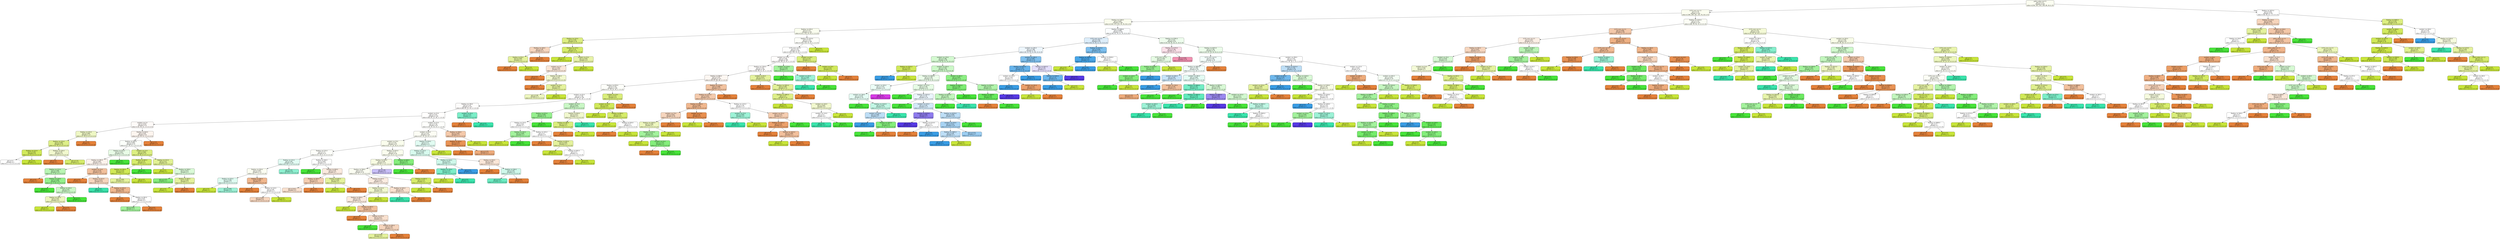 digraph Tree {
node [shape=box, style="filled, rounded", color="black", fontname=helvetica] ;
edge [fontname=helvetica] ;
0 [label="police_value <= 0.5\ngini = 0.777\nsamples = 642\nvalue = [256, 307, 203, 106, 80, 26, 6, 9]", fillcolor="#fbfdf1"] ;
1 [label="CCTV_num <= 1.5\ngini = 0.79\nsamples = 541\nvalue = [198, 249, 181, 103, 76, 26, 6, 9]", fillcolor="#fbfdef"] ;
0 -> 1 [labeldistance=2.5, labelangle=45, headlabel="True"] ;
2 [label="floating <= 3180.0\ngini = 0.805\nsamples = 394\nvalue = [130, 173, 125, 70, 76, 26, 6, 9]", fillcolor="#fafded"] ;
1 -> 2 ;
3 [label="floating <= 205.0\ngini = 0.711\nsamples = 216\nvalue = [112, 132, 55, 43, 2, 3, 0, 0]", fillcolor="#fafdee"] ;
2 -> 3 ;
4 [label="floating <= 125.0\ngini = 0.391\nsamples = 18\nvalue = [8, 22, 0, 0, 0, 0, 0, 0]", fillcolor="#dcee81"] ;
3 -> 4 ;
5 [label="floating <= 100.0\ngini = 0.48\nsamples = 3\nvalue = [3, 2, 0, 0, 0, 0, 0, 0]", fillcolor="#f6d5bd"] ;
4 -> 5 ;
6 [label="floating <= 85.0\ngini = 0.444\nsamples = 2\nvalue = [1, 2, 0, 0, 0, 0, 0, 0]", fillcolor="#e4f29c"] ;
5 -> 6 ;
7 [label="gini = 0.0\nsamples = 1\nvalue = [1, 0, 0, 0, 0, 0, 0, 0]", fillcolor="#e58139"] ;
6 -> 7 ;
8 [label="gini = 0.0\nsamples = 1\nvalue = [0, 2, 0, 0, 0, 0, 0, 0]", fillcolor="#c8e539"] ;
6 -> 8 ;
9 [label="gini = 0.0\nsamples = 1\nvalue = [2, 0, 0, 0, 0, 0, 0, 0]", fillcolor="#e58139"] ;
5 -> 9 ;
10 [label="floating <= 175.0\ngini = 0.32\nsamples = 15\nvalue = [5, 20, 0, 0, 0, 0, 0, 0]", fillcolor="#d6ec6a"] ;
4 -> 10 ;
11 [label="gini = 0.0\nsamples = 7\nvalue = [0, 11, 0, 0, 0, 0, 0, 0]", fillcolor="#c8e539"] ;
10 -> 11 ;
12 [label="resident <= 25.0\ngini = 0.459\nsamples = 8\nvalue = [5, 9, 0, 0, 0, 0, 0, 0]", fillcolor="#e7f3a7"] ;
10 -> 12 ;
13 [label="resident <= 5.0\ngini = 0.494\nsamples = 6\nvalue = [5, 4, 0, 0, 0, 0, 0, 0]", fillcolor="#fae6d7"] ;
12 -> 13 ;
14 [label="gini = 0.0\nsamples = 1\nvalue = [2, 0, 0, 0, 0, 0, 0, 0]", fillcolor="#e58139"] ;
13 -> 14 ;
15 [label="floating <= 185.0\ngini = 0.49\nsamples = 5\nvalue = [3, 4, 0, 0, 0, 0, 0, 0]", fillcolor="#f1f8ce"] ;
13 -> 15 ;
16 [label="gini = 0.0\nsamples = 1\nvalue = [1, 0, 0, 0, 0, 0, 0, 0]", fillcolor="#e58139"] ;
15 -> 16 ;
17 [label="resident <= 15.0\ngini = 0.444\nsamples = 4\nvalue = [2, 4, 0, 0, 0, 0, 0, 0]", fillcolor="#e4f29c"] ;
15 -> 17 ;
18 [label="gini = 0.48\nsamples = 3\nvalue = [2, 3, 0, 0, 0, 0, 0, 0]", fillcolor="#edf6bd"] ;
17 -> 18 ;
19 [label="gini = 0.0\nsamples = 1\nvalue = [0, 1, 0, 0, 0, 0, 0, 0]", fillcolor="#c8e539"] ;
17 -> 19 ;
20 [label="gini = 0.0\nsamples = 2\nvalue = [0, 5, 0, 0, 0, 0, 0, 0]", fillcolor="#c8e539"] ;
12 -> 20 ;
21 [label="floating <= 3125.0\ngini = 0.723\nsamples = 198\nvalue = [104, 110, 55, 43, 2, 3, 0, 0]", fillcolor="#fdfef9"] ;
3 -> 21 ;
22 [label="CCTV_num <= 0.5\ngini = 0.725\nsamples = 195\nvalue = [104, 105, 55, 43, 2, 3, 0, 0]", fillcolor="#fffffe"] ;
21 -> 22 ;
23 [label="resident <= 175.0\ngini = 0.728\nsamples = 190\nvalue = [102, 99, 55, 43, 2, 3, 0, 0]", fillcolor="#fffdfc"] ;
22 -> 23 ;
24 [label="floating <= 1765.0\ngini = 0.724\nsamples = 185\nvalue = [102, 99, 51, 41, 2, 3, 0, 0]", fillcolor="#fffdfc"] ;
23 -> 24 ;
25 [label="floating <= 960.0\ngini = 0.725\nsamples = 173\nvalue = [99, 87, 48, 38, 2, 3, 0, 0]", fillcolor="#fdf7f2"] ;
24 -> 25 ;
26 [label="floating <= 870.0\ngini = 0.734\nsamples = 146\nvalue = [73, 78, 43, 34, 2, 3, 0, 0]", fillcolor="#fdfef9"] ;
25 -> 26 ;
27 [label="resident <= 65.0\ngini = 0.738\nsamples = 140\nvalue = [71, 72, 43, 34, 2, 3, 0, 0]", fillcolor="#fffffe"] ;
26 -> 27 ;
28 [label="floating <= 740.0\ngini = 0.732\nsamples = 123\nvalue = [68, 65, 31, 32, 2, 3, 0, 0]", fillcolor="#fefcfb"] ;
27 -> 28 ;
29 [label="resident <= 25.0\ngini = 0.725\nsamples = 118\nvalue = [66, 65, 31, 26, 2, 3, 0, 0]", fillcolor="#fffefd"] ;
28 -> 29 ;
30 [label="resident <= 5.0\ngini = 0.679\nsamples = 55\nvalue = [32, 30, 21, 3, 0, 0, 0, 0]", fillcolor="#fefaf8"] ;
29 -> 30 ;
31 [label="floating <= 435.0\ngini = 0.484\nsamples = 12\nvalue = [7, 10, 0, 0, 0, 0, 0, 0]", fillcolor="#eef7c4"] ;
30 -> 31 ;
32 [label="floating <= 225.0\ngini = 0.408\nsamples = 10\nvalue = [4, 10, 0, 0, 0, 0, 0, 0]", fillcolor="#deef88"] ;
31 -> 32 ;
33 [label="floating <= 215.0\ngini = 0.245\nsamples = 6\nvalue = [1, 6, 0, 0, 0, 0, 0, 0]", fillcolor="#d1e95a"] ;
32 -> 33 ;
34 [label="gini = 0.5\nsamples = 2\nvalue = [1, 1, 0, 0, 0, 0, 0, 0]", fillcolor="#ffffff"] ;
33 -> 34 ;
35 [label="gini = 0.0\nsamples = 4\nvalue = [0, 5, 0, 0, 0, 0, 0, 0]", fillcolor="#c8e539"] ;
33 -> 35 ;
36 [label="floating <= 245.0\ngini = 0.49\nsamples = 4\nvalue = [3, 4, 0, 0, 0, 0, 0, 0]", fillcolor="#f1f8ce"] ;
32 -> 36 ;
37 [label="gini = 0.0\nsamples = 1\nvalue = [2, 0, 0, 0, 0, 0, 0, 0]", fillcolor="#e58139"] ;
36 -> 37 ;
38 [label="gini = 0.32\nsamples = 3\nvalue = [1, 4, 0, 0, 0, 0, 0, 0]", fillcolor="#d6ec6a"] ;
36 -> 38 ;
39 [label="gini = 0.0\nsamples = 2\nvalue = [3, 0, 0, 0, 0, 0, 0, 0]", fillcolor="#e58139"] ;
31 -> 39 ;
40 [label="floating <= 620.0\ngini = 0.69\nsamples = 43\nvalue = [25, 20, 21, 3, 0, 0, 0, 0]", fillcolor="#fdf5ef"] ;
30 -> 40 ;
41 [label="floating <= 485.0\ngini = 0.694\nsamples = 37\nvalue = [17, 20, 21, 3, 0, 0, 0, 0]", fillcolor="#fbfefa"] ;
40 -> 41 ;
42 [label="floating <= 475.0\ngini = 0.647\nsamples = 24\nvalue = [14, 4, 17, 3, 0, 0, 0, 0]", fillcolor="#e8fce6"] ;
41 -> 42 ;
43 [label="floating <= 285.0\ngini = 0.665\nsamples = 22\nvalue = [14, 4, 12, 3, 0, 0, 0, 0]", fillcolor="#fdf3ec"] ;
42 -> 43 ;
44 [label="floating <= 215.0\ngini = 0.586\nsamples = 12\nvalue = [5, 3, 10, 0, 0, 0, 0, 0]", fillcolor="#b8f5b3"] ;
43 -> 44 ;
45 [label="gini = 0.0\nsamples = 2\nvalue = [3, 0, 0, 0, 0, 0, 0, 0]", fillcolor="#e58139"] ;
44 -> 45 ;
46 [label="floating <= 230.0\ngini = 0.498\nsamples = 10\nvalue = [2, 3, 10, 0, 0, 0, 0, 0]", fillcolor="#94f08c"] ;
44 -> 46 ;
47 [label="gini = 0.0\nsamples = 3\nvalue = [0, 0, 5, 0, 0, 0, 0, 0]", fillcolor="#47e539"] ;
46 -> 47 ;
48 [label="floating <= 265.0\ngini = 0.62\nsamples = 7\nvalue = [2, 3, 5, 0, 0, 0, 0, 0]", fillcolor="#caf8c6"] ;
46 -> 48 ;
49 [label="floating <= 245.0\ngini = 0.48\nsamples = 4\nvalue = [2, 3, 0, 0, 0, 0, 0, 0]", fillcolor="#edf6bd"] ;
48 -> 49 ;
50 [label="gini = 0.0\nsamples = 2\nvalue = [0, 3, 0, 0, 0, 0, 0, 0]", fillcolor="#c8e539"] ;
49 -> 50 ;
51 [label="gini = 0.0\nsamples = 2\nvalue = [2, 0, 0, 0, 0, 0, 0, 0]", fillcolor="#e58139"] ;
49 -> 51 ;
52 [label="gini = 0.0\nsamples = 3\nvalue = [0, 0, 5, 0, 0, 0, 0, 0]", fillcolor="#47e539"] ;
48 -> 52 ;
53 [label="resident <= 15.0\ngini = 0.578\nsamples = 10\nvalue = [9, 1, 2, 3, 0, 0, 0, 0]", fillcolor="#f2c09c"] ;
43 -> 53 ;
54 [label="gini = 0.0\nsamples = 2\nvalue = [3, 0, 0, 0, 0, 0, 0, 0]", fillcolor="#e58139"] ;
53 -> 54 ;
55 [label="floating <= 415.0\ngini = 0.653\nsamples = 8\nvalue = [6, 1, 2, 3, 0, 0, 0, 0]", fillcolor="#f6d5bd"] ;
53 -> 55 ;
56 [label="gini = 0.0\nsamples = 2\nvalue = [0, 0, 0, 3, 0, 0, 0, 0]", fillcolor="#39e5ac"] ;
55 -> 56 ;
57 [label="floating <= 455.0\ngini = 0.494\nsamples = 6\nvalue = [6, 1, 2, 0, 0, 0, 0, 0]", fillcolor="#f0b78e"] ;
55 -> 57 ;
58 [label="gini = 0.0\nsamples = 2\nvalue = [4, 0, 0, 0, 0, 0, 0, 0]", fillcolor="#e58139"] ;
57 -> 58 ;
59 [label="floating <= 465.0\ngini = 0.64\nsamples = 4\nvalue = [2, 1, 2, 0, 0, 0, 0, 0]", fillcolor="#ffffff"] ;
57 -> 59 ;
60 [label="gini = 0.444\nsamples = 3\nvalue = [0, 1, 2, 0, 0, 0, 0, 0]", fillcolor="#a3f29c"] ;
59 -> 60 ;
61 [label="gini = 0.0\nsamples = 1\nvalue = [2, 0, 0, 0, 0, 0, 0, 0]", fillcolor="#e58139"] ;
59 -> 61 ;
62 [label="gini = 0.0\nsamples = 2\nvalue = [0, 0, 5, 0, 0, 0, 0, 0]", fillcolor="#47e539"] ;
42 -> 62 ;
63 [label="resident <= 15.0\ngini = 0.469\nsamples = 13\nvalue = [3, 16, 4, 0, 0, 0, 0, 0]", fillcolor="#dcef82"] ;
41 -> 63 ;
64 [label="floating <= 605.0\ngini = 0.37\nsamples = 5\nvalue = [1, 7, 1, 0, 0, 0, 0, 0]", fillcolor="#d6ec6a"] ;
63 -> 64 ;
65 [label="floating <= 545.0\ngini = 0.219\nsamples = 4\nvalue = [1, 7, 0, 0, 0, 0, 0, 0]", fillcolor="#d0e955"] ;
64 -> 65 ;
66 [label="gini = 0.444\nsamples = 2\nvalue = [1, 2, 0, 0, 0, 0, 0, 0]", fillcolor="#e4f29c"] ;
65 -> 66 ;
67 [label="gini = 0.0\nsamples = 2\nvalue = [0, 5, 0, 0, 0, 0, 0, 0]", fillcolor="#c8e539"] ;
65 -> 67 ;
68 [label="gini = 0.0\nsamples = 1\nvalue = [0, 0, 1, 0, 0, 0, 0, 0]", fillcolor="#47e539"] ;
64 -> 68 ;
69 [label="floating <= 515.0\ngini = 0.52\nsamples = 8\nvalue = [2, 9, 3, 0, 0, 0, 0, 0]", fillcolor="#e1f193"] ;
63 -> 69 ;
70 [label="gini = 0.0\nsamples = 3\nvalue = [0, 7, 0, 0, 0, 0, 0, 0]", fillcolor="#c8e539"] ;
69 -> 70 ;
71 [label="floating <= 540.0\ngini = 0.653\nsamples = 5\nvalue = [2, 2, 3, 0, 0, 0, 0, 0]", fillcolor="#dafad7"] ;
69 -> 71 ;
72 [label="gini = 0.375\nsamples = 3\nvalue = [1, 0, 3, 0, 0, 0, 0, 0]", fillcolor="#84ee7b"] ;
71 -> 72 ;
73 [label="floating <= 585.0\ngini = 0.444\nsamples = 2\nvalue = [1, 2, 0, 0, 0, 0, 0, 0]", fillcolor="#e4f29c"] ;
71 -> 73 ;
74 [label="gini = 0.0\nsamples = 1\nvalue = [0, 2, 0, 0, 0, 0, 0, 0]", fillcolor="#c8e539"] ;
73 -> 74 ;
75 [label="gini = 0.0\nsamples = 1\nvalue = [1, 0, 0, 0, 0, 0, 0, 0]", fillcolor="#e58139"] ;
73 -> 75 ;
76 [label="gini = 0.0\nsamples = 6\nvalue = [8, 0, 0, 0, 0, 0, 0, 0]", fillcolor="#e58139"] ;
40 -> 76 ;
77 [label="resident <= 55.0\ngini = 0.736\nsamples = 63\nvalue = [34, 35, 10, 23, 2, 3, 0, 0]", fillcolor="#fefffc"] ;
29 -> 77 ;
78 [label="resident <= 45.0\ngini = 0.747\nsamples = 58\nvalue = [27, 31, 10, 23, 2, 3, 0, 0]", fillcolor="#fcfdf4"] ;
77 -> 78 ;
79 [label="resident <= 35.0\ngini = 0.741\nsamples = 47\nvalue = [22, 27, 10, 16, 0, 3, 0, 0]", fillcolor="#fafded"] ;
78 -> 79 ;
80 [label="floating <= 535.0\ngini = 0.73\nsamples = 27\nvalue = [11, 14, 6, 13, 0, 0, 0, 0]", fillcolor="#fdfef9"] ;
79 -> 80 ;
81 [label="floating <= 525.0\ngini = 0.66\nsamples = 18\nvalue = [6, 10, 1, 13, 0, 0, 0, 0]", fillcolor="#e1fbf3"] ;
80 -> 81 ;
82 [label="floating <= 450.0\ngini = 0.695\nsamples = 12\nvalue = [6, 7, 1, 6, 0, 0, 0, 0]", fillcolor="#fbfdf1"] ;
81 -> 82 ;
83 [label="floating <= 435.0\ngini = 0.496\nsamples = 5\nvalue = [0, 5, 0, 6, 0, 0, 0, 0]", fillcolor="#defbf1"] ;
82 -> 83 ;
84 [label="gini = 0.0\nsamples = 1\nvalue = [0, 2, 0, 0, 0, 0, 0, 0]", fillcolor="#c8e539"] ;
83 -> 84 ;
85 [label="gini = 0.444\nsamples = 4\nvalue = [0, 3, 0, 6, 0, 0, 0, 0]", fillcolor="#9cf2d6"] ;
83 -> 85 ;
86 [label="floating <= 485.0\ngini = 0.494\nsamples = 7\nvalue = [6, 2, 1, 0, 0, 0, 0, 0]", fillcolor="#f0b78e"] ;
82 -> 86 ;
87 [label="gini = 0.0\nsamples = 2\nvalue = [4, 0, 0, 0, 0, 0, 0, 0]", fillcolor="#e58139"] ;
86 -> 87 ;
88 [label="floating <= 510.0\ngini = 0.64\nsamples = 5\nvalue = [2, 2, 1, 0, 0, 0, 0, 0]", fillcolor="#ffffff"] ;
86 -> 88 ;
89 [label="gini = 0.625\nsamples = 4\nvalue = [2, 1, 1, 0, 0, 0, 0, 0]", fillcolor="#f6d5bd"] ;
88 -> 89 ;
90 [label="gini = 0.0\nsamples = 1\nvalue = [0, 1, 0, 0, 0, 0, 0, 0]", fillcolor="#c8e539"] ;
88 -> 90 ;
91 [label="gini = 0.42\nsamples = 6\nvalue = [0, 3, 0, 7, 0, 0, 0, 0]", fillcolor="#8ef0d0"] ;
81 -> 91 ;
92 [label="floating <= 560.0\ngini = 0.663\nsamples = 9\nvalue = [5, 4, 5, 0, 0, 0, 0, 0]", fillcolor="#ffffff"] ;
80 -> 92 ;
93 [label="gini = 0.0\nsamples = 2\nvalue = [0, 0, 4, 0, 0, 0, 0, 0]", fillcolor="#47e539"] ;
92 -> 93 ;
94 [label="floating <= 600.0\ngini = 0.58\nsamples = 7\nvalue = [5, 4, 1, 0, 0, 0, 0, 0]", fillcolor="#fbeade"] ;
92 -> 94 ;
95 [label="floating <= 585.0\ngini = 0.571\nsamples = 5\nvalue = [4, 2, 1, 0, 0, 0, 0, 0]", fillcolor="#f5cdb0"] ;
94 -> 95 ;
96 [label="gini = 0.611\nsamples = 4\nvalue = [3, 2, 1, 0, 0, 0, 0, 0]", fillcolor="#f8e0ce"] ;
95 -> 96 ;
97 [label="gini = 0.0\nsamples = 1\nvalue = [1, 0, 0, 0, 0, 0, 0, 0]", fillcolor="#e58139"] ;
95 -> 97 ;
98 [label="floating <= 645.0\ngini = 0.444\nsamples = 2\nvalue = [1, 2, 0, 0, 0, 0, 0, 0]", fillcolor="#e4f29c"] ;
94 -> 98 ;
99 [label="gini = 0.0\nsamples = 1\nvalue = [0, 2, 0, 0, 0, 0, 0, 0]", fillcolor="#c8e539"] ;
98 -> 99 ;
100 [label="gini = 0.0\nsamples = 1\nvalue = [1, 0, 0, 0, 0, 0, 0, 0]", fillcolor="#e58139"] ;
98 -> 100 ;
101 [label="floating <= 655.0\ngini = 0.72\nsamples = 20\nvalue = [11, 13, 4, 3, 0, 3, 0, 0]", fillcolor="#fafdee"] ;
79 -> 101 ;
102 [label="floating <= 630.0\ngini = 0.68\nsamples = 17\nvalue = [10, 13, 1, 3, 0, 3, 0, 0]", fillcolor="#f7fbe1"] ;
101 -> 102 ;
103 [label="floating <= 580.0\ngini = 0.63\nsamples = 14\nvalue = [10, 11, 1, 3, 0, 0, 0, 0]", fillcolor="#fbfdf2"] ;
102 -> 103 ;
104 [label="floating <= 525.0\ngini = 0.65\nsamples = 12\nvalue = [9, 7, 1, 3, 0, 0, 0, 0]", fillcolor="#fbece1"] ;
103 -> 104 ;
105 [label="floating <= 515.0\ngini = 0.556\nsamples = 8\nvalue = [5, 7, 1, 0, 0, 0, 0, 0]", fillcolor="#f1f8ce"] ;
104 -> 105 ;
106 [label="floating <= 400.0\ngini = 0.58\nsamples = 6\nvalue = [5, 4, 1, 0, 0, 0, 0, 0]", fillcolor="#fbeade"] ;
105 -> 106 ;
107 [label="gini = 0.0\nsamples = 1\nvalue = [0, 2, 0, 0, 0, 0, 0, 0]", fillcolor="#c8e539"] ;
106 -> 107 ;
108 [label="floating <= 445.0\ngini = 0.531\nsamples = 5\nvalue = [5, 2, 1, 0, 0, 0, 0, 0]", fillcolor="#f2c09c"] ;
106 -> 108 ;
109 [label="gini = 0.0\nsamples = 1\nvalue = [2, 0, 0, 0, 0, 0, 0, 0]", fillcolor="#e58139"] ;
108 -> 109 ;
110 [label="floating <= 475.0\ngini = 0.611\nsamples = 4\nvalue = [3, 2, 1, 0, 0, 0, 0, 0]", fillcolor="#f8e0ce"] ;
108 -> 110 ;
111 [label="gini = 0.0\nsamples = 1\nvalue = [0, 0, 1, 0, 0, 0, 0, 0]", fillcolor="#47e539"] ;
110 -> 111 ;
112 [label="floating <= 495.0\ngini = 0.48\nsamples = 3\nvalue = [3, 2, 0, 0, 0, 0, 0, 0]", fillcolor="#f6d5bd"] ;
110 -> 112 ;
113 [label="gini = 0.444\nsamples = 2\nvalue = [1, 2, 0, 0, 0, 0, 0, 0]", fillcolor="#e4f29c"] ;
112 -> 113 ;
114 [label="gini = 0.0\nsamples = 1\nvalue = [2, 0, 0, 0, 0, 0, 0, 0]", fillcolor="#e58139"] ;
112 -> 114 ;
115 [label="gini = 0.0\nsamples = 2\nvalue = [0, 3, 0, 0, 0, 0, 0, 0]", fillcolor="#c8e539"] ;
105 -> 115 ;
116 [label="floating <= 545.0\ngini = 0.49\nsamples = 4\nvalue = [4, 0, 0, 3, 0, 0, 0, 0]", fillcolor="#f8e0ce"] ;
104 -> 116 ;
117 [label="gini = 0.0\nsamples = 2\nvalue = [0, 0, 0, 3, 0, 0, 0, 0]", fillcolor="#39e5ac"] ;
116 -> 117 ;
118 [label="gini = 0.0\nsamples = 2\nvalue = [4, 0, 0, 0, 0, 0, 0, 0]", fillcolor="#e58139"] ;
116 -> 118 ;
119 [label="floating <= 605.0\ngini = 0.32\nsamples = 2\nvalue = [1, 4, 0, 0, 0, 0, 0, 0]", fillcolor="#d6ec6a"] ;
103 -> 119 ;
120 [label="gini = 0.0\nsamples = 1\nvalue = [0, 4, 0, 0, 0, 0, 0, 0]", fillcolor="#c8e539"] ;
119 -> 120 ;
121 [label="gini = 0.0\nsamples = 1\nvalue = [1, 0, 0, 0, 0, 0, 0, 0]", fillcolor="#e58139"] ;
119 -> 121 ;
122 [label="gini = 0.48\nsamples = 3\nvalue = [0, 2, 0, 0, 0, 3, 0, 0]", fillcolor="#c7bdf6"] ;
102 -> 122 ;
123 [label="floating <= 690.0\ngini = 0.375\nsamples = 3\nvalue = [1, 0, 3, 0, 0, 0, 0, 0]", fillcolor="#84ee7b"] ;
101 -> 123 ;
124 [label="gini = 0.0\nsamples = 2\nvalue = [0, 0, 3, 0, 0, 0, 0, 0]", fillcolor="#47e539"] ;
123 -> 124 ;
125 [label="gini = 0.0\nsamples = 1\nvalue = [1, 0, 0, 0, 0, 0, 0, 0]", fillcolor="#e58139"] ;
123 -> 125 ;
126 [label="floating <= 630.0\ngini = 0.71\nsamples = 11\nvalue = [5, 4, 0, 7, 2, 0, 0, 0]", fillcolor="#e1fbf2"] ;
78 -> 126 ;
127 [label="floating <= 535.0\ngini = 0.649\nsamples = 9\nvalue = [5, 1, 0, 7, 2, 0, 0, 0]", fillcolor="#d7faee"] ;
126 -> 127 ;
128 [label="floating <= 520.0\ngini = 0.611\nsamples = 4\nvalue = [0, 1, 0, 3, 2, 0, 0, 0]", fillcolor="#cef8ea"] ;
127 -> 128 ;
129 [label="floating <= 370.0\ngini = 0.375\nsamples = 2\nvalue = [0, 1, 0, 3, 0, 0, 0, 0]", fillcolor="#7beec8"] ;
128 -> 129 ;
130 [label="gini = 0.0\nsamples = 1\nvalue = [0, 1, 0, 0, 0, 0, 0, 0]", fillcolor="#c8e539"] ;
129 -> 130 ;
131 [label="gini = 0.0\nsamples = 1\nvalue = [0, 0, 0, 3, 0, 0, 0, 0]", fillcolor="#39e5ac"] ;
129 -> 131 ;
132 [label="gini = 0.0\nsamples = 2\nvalue = [0, 0, 0, 0, 2, 0, 0, 0]", fillcolor="#399de5"] ;
128 -> 132 ;
133 [label="floating <= 550.0\ngini = 0.494\nsamples = 5\nvalue = [5, 0, 0, 4, 0, 0, 0, 0]", fillcolor="#fae6d7"] ;
127 -> 133 ;
134 [label="gini = 0.0\nsamples = 1\nvalue = [2, 0, 0, 0, 0, 0, 0, 0]", fillcolor="#e58139"] ;
133 -> 134 ;
135 [label="floating <= 580.0\ngini = 0.49\nsamples = 4\nvalue = [3, 0, 0, 4, 0, 0, 0, 0]", fillcolor="#cef8ea"] ;
133 -> 135 ;
136 [label="gini = 0.32\nsamples = 3\nvalue = [1, 0, 0, 4, 0, 0, 0, 0]", fillcolor="#6aecc1"] ;
135 -> 136 ;
137 [label="gini = 0.0\nsamples = 1\nvalue = [2, 0, 0, 0, 0, 0, 0, 0]", fillcolor="#e58139"] ;
135 -> 137 ;
138 [label="gini = 0.0\nsamples = 2\nvalue = [0, 3, 0, 0, 0, 0, 0, 0]", fillcolor="#c8e539"] ;
126 -> 138 ;
139 [label="floating <= 590.0\ngini = 0.463\nsamples = 5\nvalue = [7, 4, 0, 0, 0, 0, 0, 0]", fillcolor="#f4c9aa"] ;
77 -> 139 ;
140 [label="floating <= 505.0\ngini = 0.219\nsamples = 3\nvalue = [7, 1, 0, 0, 0, 0, 0, 0]", fillcolor="#e99355"] ;
139 -> 140 ;
141 [label="gini = 0.0\nsamples = 1\nvalue = [4, 0, 0, 0, 0, 0, 0, 0]", fillcolor="#e58139"] ;
140 -> 141 ;
142 [label="gini = 0.375\nsamples = 2\nvalue = [3, 1, 0, 0, 0, 0, 0, 0]", fillcolor="#eeab7b"] ;
140 -> 142 ;
143 [label="gini = 0.0\nsamples = 2\nvalue = [0, 3, 0, 0, 0, 0, 0, 0]", fillcolor="#c8e539"] ;
139 -> 143 ;
144 [label="resident <= 45.0\ngini = 0.375\nsamples = 5\nvalue = [2, 0, 0, 6, 0, 0, 0, 0]", fillcolor="#7beec8"] ;
28 -> 144 ;
145 [label="gini = 0.0\nsamples = 1\nvalue = [2, 0, 0, 0, 0, 0, 0, 0]", fillcolor="#e58139"] ;
144 -> 145 ;
146 [label="gini = 0.0\nsamples = 4\nvalue = [0, 0, 0, 6, 0, 0, 0, 0]", fillcolor="#39e5ac"] ;
144 -> 146 ;
147 [label="resident <= 75.0\ngini = 0.642\nsamples = 17\nvalue = [3, 7, 12, 2, 0, 0, 0, 0]", fillcolor="#c9f7c5"] ;
27 -> 147 ;
148 [label="floating <= 675.0\ngini = 0.494\nsamples = 12\nvalue = [2, 4, 12, 0, 0, 0, 0, 0]", fillcolor="#96f08e"] ;
147 -> 148 ;
149 [label="floating <= 535.0\ngini = 0.64\nsamples = 7\nvalue = [2, 4, 4, 0, 0, 0, 0, 0]", fillcolor="#ffffff"] ;
148 -> 149 ;
150 [label="floating <= 505.0\ngini = 0.444\nsamples = 3\nvalue = [0, 2, 4, 0, 0, 0, 0, 0]", fillcolor="#a3f29c"] ;
149 -> 150 ;
151 [label="gini = 0.0\nsamples = 1\nvalue = [0, 2, 0, 0, 0, 0, 0, 0]", fillcolor="#c8e539"] ;
150 -> 151 ;
152 [label="gini = 0.0\nsamples = 2\nvalue = [0, 0, 4, 0, 0, 0, 0, 0]", fillcolor="#47e539"] ;
150 -> 152 ;
153 [label="floating <= 545.0\ngini = 0.5\nsamples = 4\nvalue = [2, 2, 0, 0, 0, 0, 0, 0]", fillcolor="#ffffff"] ;
149 -> 153 ;
154 [label="gini = 0.0\nsamples = 1\nvalue = [1, 0, 0, 0, 0, 0, 0, 0]", fillcolor="#e58139"] ;
153 -> 154 ;
155 [label="floating <= 605.0\ngini = 0.444\nsamples = 3\nvalue = [1, 2, 0, 0, 0, 0, 0, 0]", fillcolor="#e4f29c"] ;
153 -> 155 ;
156 [label="gini = 0.0\nsamples = 1\nvalue = [0, 1, 0, 0, 0, 0, 0, 0]", fillcolor="#c8e539"] ;
155 -> 156 ;
157 [label="floating <= 665.0\ngini = 0.5\nsamples = 2\nvalue = [1, 1, 0, 0, 0, 0, 0, 0]", fillcolor="#ffffff"] ;
155 -> 157 ;
158 [label="gini = 0.0\nsamples = 1\nvalue = [1, 0, 0, 0, 0, 0, 0, 0]", fillcolor="#e58139"] ;
157 -> 158 ;
159 [label="gini = 0.0\nsamples = 1\nvalue = [0, 1, 0, 0, 0, 0, 0, 0]", fillcolor="#c8e539"] ;
157 -> 159 ;
160 [label="gini = 0.0\nsamples = 5\nvalue = [0, 0, 8, 0, 0, 0, 0, 0]", fillcolor="#47e539"] ;
148 -> 160 ;
161 [label="floating <= 820.0\ngini = 0.611\nsamples = 5\nvalue = [1, 3, 0, 2, 0, 0, 0, 0]", fillcolor="#f1f8ce"] ;
147 -> 161 ;
162 [label="floating <= 780.0\ngini = 0.375\nsamples = 3\nvalue = [1, 3, 0, 0, 0, 0, 0, 0]", fillcolor="#daee7b"] ;
161 -> 162 ;
163 [label="gini = 0.0\nsamples = 1\nvalue = [1, 0, 0, 0, 0, 0, 0, 0]", fillcolor="#e58139"] ;
162 -> 163 ;
164 [label="gini = 0.0\nsamples = 2\nvalue = [0, 3, 0, 0, 0, 0, 0, 0]", fillcolor="#c8e539"] ;
162 -> 164 ;
165 [label="gini = 0.0\nsamples = 2\nvalue = [0, 0, 0, 2, 0, 0, 0, 0]", fillcolor="#39e5ac"] ;
161 -> 165 ;
166 [label="resident <= 70.0\ngini = 0.375\nsamples = 6\nvalue = [2, 6, 0, 0, 0, 0, 0, 0]", fillcolor="#daee7b"] ;
26 -> 166 ;
167 [label="resident <= 35.0\ngini = 0.245\nsamples = 5\nvalue = [1, 6, 0, 0, 0, 0, 0, 0]", fillcolor="#d1e95a"] ;
166 -> 167 ;
168 [label="gini = 0.0\nsamples = 1\nvalue = [0, 2, 0, 0, 0, 0, 0, 0]", fillcolor="#c8e539"] ;
167 -> 168 ;
169 [label="floating <= 890.0\ngini = 0.32\nsamples = 4\nvalue = [1, 4, 0, 0, 0, 0, 0, 0]", fillcolor="#d6ec6a"] ;
167 -> 169 ;
170 [label="gini = 0.0\nsamples = 2\nvalue = [0, 3, 0, 0, 0, 0, 0, 0]", fillcolor="#c8e539"] ;
169 -> 170 ;
171 [label="floating <= 920.0\ngini = 0.5\nsamples = 2\nvalue = [1, 1, 0, 0, 0, 0, 0, 0]", fillcolor="#ffffff"] ;
169 -> 171 ;
172 [label="gini = 0.0\nsamples = 1\nvalue = [1, 0, 0, 0, 0, 0, 0, 0]", fillcolor="#e58139"] ;
171 -> 172 ;
173 [label="gini = 0.0\nsamples = 1\nvalue = [0, 1, 0, 0, 0, 0, 0, 0]", fillcolor="#c8e539"] ;
171 -> 173 ;
174 [label="gini = 0.0\nsamples = 1\nvalue = [1, 0, 0, 0, 0, 0, 0, 0]", fillcolor="#e58139"] ;
166 -> 174 ;
175 [label="floating <= 1710.0\ngini = 0.588\nsamples = 27\nvalue = [26, 9, 5, 4, 0, 0, 0, 0]", fillcolor="#f2c29f"] ;
25 -> 175 ;
176 [label="floating <= 1115.0\ngini = 0.621\nsamples = 25\nvalue = [22, 9, 5, 4, 0, 0, 0, 0]", fillcolor="#f4caac"] ;
175 -> 176 ;
177 [label="floating <= 1040.0\ngini = 0.494\nsamples = 14\nvalue = [18, 6, 3, 0, 0, 0, 0, 0]", fillcolor="#f0b78e"] ;
176 -> 177 ;
178 [label="resident <= 75.0\ngini = 0.602\nsamples = 10\nvalue = [9, 5, 3, 0, 0, 0, 0, 0]", fillcolor="#f6d5bd"] ;
177 -> 178 ;
179 [label="floating <= 1005.0\ngini = 0.568\nsamples = 7\nvalue = [1, 5, 3, 0, 0, 0, 0, 0]", fillcolor="#edf6bd"] ;
178 -> 179 ;
180 [label="floating <= 975.0\ngini = 0.56\nsamples = 5\nvalue = [1, 1, 3, 0, 0, 0, 0, 0]", fillcolor="#a3f29c"] ;
179 -> 180 ;
181 [label="gini = 0.0\nsamples = 1\nvalue = [0, 1, 0, 0, 0, 0, 0, 0]", fillcolor="#c8e539"] ;
180 -> 181 ;
182 [label="resident <= 55.0\ngini = 0.375\nsamples = 4\nvalue = [1, 0, 3, 0, 0, 0, 0, 0]", fillcolor="#84ee7b"] ;
180 -> 182 ;
183 [label="gini = 0.0\nsamples = 1\nvalue = [1, 0, 0, 0, 0, 0, 0, 0]", fillcolor="#e58139"] ;
182 -> 183 ;
184 [label="gini = 0.0\nsamples = 3\nvalue = [0, 0, 3, 0, 0, 0, 0, 0]", fillcolor="#47e539"] ;
182 -> 184 ;
185 [label="gini = 0.0\nsamples = 2\nvalue = [0, 4, 0, 0, 0, 0, 0, 0]", fillcolor="#c8e539"] ;
179 -> 185 ;
186 [label="gini = 0.0\nsamples = 3\nvalue = [8, 0, 0, 0, 0, 0, 0, 0]", fillcolor="#e58139"] ;
178 -> 186 ;
187 [label="resident <= 75.0\ngini = 0.18\nsamples = 4\nvalue = [9, 1, 0, 0, 0, 0, 0, 0]", fillcolor="#e88f4f"] ;
177 -> 187 ;
188 [label="gini = 0.0\nsamples = 1\nvalue = [0, 1, 0, 0, 0, 0, 0, 0]", fillcolor="#c8e539"] ;
187 -> 188 ;
189 [label="gini = 0.0\nsamples = 3\nvalue = [9, 0, 0, 0, 0, 0, 0, 0]", fillcolor="#e58139"] ;
187 -> 189 ;
190 [label="floating <= 1155.0\ngini = 0.734\nsamples = 11\nvalue = [4, 3, 2, 4, 0, 0, 0, 0]", fillcolor="#ffffff"] ;
176 -> 190 ;
191 [label="resident <= 25.0\ngini = 0.444\nsamples = 4\nvalue = [0, 2, 0, 4, 0, 0, 0, 0]", fillcolor="#9cf2d6"] ;
190 -> 191 ;
192 [label="gini = 0.0\nsamples = 2\nvalue = [0, 0, 0, 4, 0, 0, 0, 0]", fillcolor="#39e5ac"] ;
191 -> 192 ;
193 [label="gini = 0.0\nsamples = 2\nvalue = [0, 2, 0, 0, 0, 0, 0, 0]", fillcolor="#c8e539"] ;
191 -> 193 ;
194 [label="resident <= 155.0\ngini = 0.571\nsamples = 7\nvalue = [4, 1, 2, 0, 0, 0, 0, 0]", fillcolor="#f5cdb0"] ;
190 -> 194 ;
195 [label="floating <= 1405.0\ngini = 0.32\nsamples = 5\nvalue = [4, 1, 0, 0, 0, 0, 0, 0]", fillcolor="#eca06a"] ;
194 -> 195 ;
196 [label="gini = 0.0\nsamples = 2\nvalue = [2, 0, 0, 0, 0, 0, 0, 0]", fillcolor="#e58139"] ;
195 -> 196 ;
197 [label="floating <= 1625.0\ngini = 0.444\nsamples = 3\nvalue = [2, 1, 0, 0, 0, 0, 0, 0]", fillcolor="#f2c09c"] ;
195 -> 197 ;
198 [label="gini = 0.0\nsamples = 1\nvalue = [0, 1, 0, 0, 0, 0, 0, 0]", fillcolor="#c8e539"] ;
197 -> 198 ;
199 [label="gini = 0.0\nsamples = 2\nvalue = [2, 0, 0, 0, 0, 0, 0, 0]", fillcolor="#e58139"] ;
197 -> 199 ;
200 [label="gini = 0.0\nsamples = 2\nvalue = [0, 0, 2, 0, 0, 0, 0, 0]", fillcolor="#47e539"] ;
194 -> 200 ;
201 [label="gini = 0.0\nsamples = 2\nvalue = [4, 0, 0, 0, 0, 0, 0, 0]", fillcolor="#e58139"] ;
175 -> 201 ;
202 [label="resident <= 85.0\ngini = 0.612\nsamples = 12\nvalue = [3, 12, 3, 3, 0, 0, 0, 0]", fillcolor="#e4f29c"] ;
24 -> 202 ;
203 [label="gini = 0.0\nsamples = 1\nvalue = [1, 0, 0, 0, 0, 0, 0, 0]", fillcolor="#e58139"] ;
202 -> 203 ;
204 [label="floating <= 2955.0\ngini = 0.585\nsamples = 11\nvalue = [2, 12, 3, 3, 0, 0, 0, 0]", fillcolor="#e2f196"] ;
202 -> 204 ;
205 [label="floating <= 1885.0\ngini = 0.5\nsamples = 10\nvalue = [0, 12, 3, 3, 0, 0, 0, 0]", fillcolor="#deef88"] ;
204 -> 205 ;
206 [label="gini = 0.0\nsamples = 4\nvalue = [0, 7, 0, 0, 0, 0, 0, 0]", fillcolor="#c8e539"] ;
205 -> 206 ;
207 [label="resident <= 150.0\ngini = 0.645\nsamples = 6\nvalue = [0, 5, 3, 3, 0, 0, 0, 0]", fillcolor="#f1f8ce"] ;
205 -> 207 ;
208 [label="resident <= 110.0\ngini = 0.5\nsamples = 4\nvalue = [0, 0, 3, 3, 0, 0, 0, 0]", fillcolor="#ffffff"] ;
207 -> 208 ;
209 [label="gini = 0.0\nsamples = 2\nvalue = [0, 0, 0, 3, 0, 0, 0, 0]", fillcolor="#39e5ac"] ;
208 -> 209 ;
210 [label="gini = 0.0\nsamples = 2\nvalue = [0, 0, 3, 0, 0, 0, 0, 0]", fillcolor="#47e539"] ;
208 -> 210 ;
211 [label="gini = 0.0\nsamples = 2\nvalue = [0, 5, 0, 0, 0, 0, 0, 0]", fillcolor="#c8e539"] ;
207 -> 211 ;
212 [label="gini = 0.0\nsamples = 1\nvalue = [2, 0, 0, 0, 0, 0, 0, 0]", fillcolor="#e58139"] ;
204 -> 212 ;
213 [label="resident <= 210.0\ngini = 0.444\nsamples = 5\nvalue = [0, 0, 4, 2, 0, 0, 0, 0]", fillcolor="#a3f29c"] ;
23 -> 213 ;
214 [label="gini = 0.0\nsamples = 3\nvalue = [0, 0, 3, 0, 0, 0, 0, 0]", fillcolor="#47e539"] ;
213 -> 214 ;
215 [label="resident <= 245.0\ngini = 0.444\nsamples = 2\nvalue = [0, 0, 1, 2, 0, 0, 0, 0]", fillcolor="#9cf2d6"] ;
213 -> 215 ;
216 [label="gini = 0.0\nsamples = 1\nvalue = [0, 0, 0, 2, 0, 0, 0, 0]", fillcolor="#39e5ac"] ;
215 -> 216 ;
217 [label="gini = 0.0\nsamples = 1\nvalue = [0, 0, 1, 0, 0, 0, 0, 0]", fillcolor="#47e539"] ;
215 -> 217 ;
218 [label="resident <= 20.0\ngini = 0.375\nsamples = 5\nvalue = [2, 6, 0, 0, 0, 0, 0, 0]", fillcolor="#daee7b"] ;
22 -> 218 ;
219 [label="gini = 0.0\nsamples = 1\nvalue = [1, 0, 0, 0, 0, 0, 0, 0]", fillcolor="#e58139"] ;
218 -> 219 ;
220 [label="resident <= 70.0\ngini = 0.245\nsamples = 4\nvalue = [1, 6, 0, 0, 0, 0, 0, 0]", fillcolor="#d1e95a"] ;
218 -> 220 ;
221 [label="gini = 0.0\nsamples = 3\nvalue = [0, 6, 0, 0, 0, 0, 0, 0]", fillcolor="#c8e539"] ;
220 -> 221 ;
222 [label="gini = 0.0\nsamples = 1\nvalue = [1, 0, 0, 0, 0, 0, 0, 0]", fillcolor="#e58139"] ;
220 -> 222 ;
223 [label="gini = 0.0\nsamples = 3\nvalue = [0, 5, 0, 0, 0, 0, 0, 0]", fillcolor="#c8e539"] ;
21 -> 223 ;
224 [label="floating <= 4690.0\ngini = 0.808\nsamples = 178\nvalue = [18, 41, 70, 27, 74, 23, 6, 9]", fillcolor="#fbfdfe"] ;
2 -> 224 ;
225 [label="CCTV_num <= 0.5\ngini = 0.766\nsamples = 91\nvalue = [8, 15, 34, 11, 53, 13, 6, 0]", fillcolor="#dcedfa"] ;
224 -> 225 ;
226 [label="resident <= 295.0\ngini = 0.788\nsamples = 79\nvalue = [8, 12, 32, 11, 40, 13, 6, 0]", fillcolor="#edf6fd"] ;
225 -> 226 ;
227 [label="resident <= 170.0\ngini = 0.786\nsamples = 58\nvalue = [4, 10, 32, 11, 15, 8, 6, 0]", fillcolor="#d3f9d0"] ;
226 -> 227 ;
228 [label="floating <= 3525.0\ngini = 0.245\nsamples = 4\nvalue = [0, 6, 0, 0, 1, 0, 0, 0]", fillcolor="#d1e95a"] ;
227 -> 228 ;
229 [label="gini = 0.0\nsamples = 1\nvalue = [0, 0, 0, 0, 1, 0, 0, 0]", fillcolor="#399de5"] ;
228 -> 229 ;
230 [label="gini = 0.0\nsamples = 3\nvalue = [0, 6, 0, 0, 0, 0, 0, 0]", fillcolor="#c8e539"] ;
228 -> 230 ;
231 [label="resident <= 265.0\ngini = 0.764\nsamples = 54\nvalue = [4, 4, 32, 11, 14, 8, 6, 0]", fillcolor="#ccf8c8"] ;
227 -> 231 ;
232 [label="floating <= 3820.0\ngini = 0.799\nsamples = 41\nvalue = [3, 4, 19, 9, 14, 5, 6, 0]", fillcolor="#ebfce9"] ;
231 -> 232 ;
233 [label="resident <= 245.0\ngini = 0.755\nsamples = 19\nvalue = [1, 0, 7, 9, 5, 0, 6, 0]", fillcolor="#ecfdf7"] ;
232 -> 233 ;
234 [label="resident <= 190.0\ngini = 0.678\nsamples = 16\nvalue = [1, 0, 7, 9, 5, 0, 0, 0]", fillcolor="#e5fcf4"] ;
233 -> 234 ;
235 [label="gini = 0.0\nsamples = 3\nvalue = [0, 0, 4, 0, 0, 0, 0, 0]", fillcolor="#47e539"] ;
234 -> 235 ;
236 [label="floating <= 3310.0\ngini = 0.642\nsamples = 13\nvalue = [1, 0, 3, 9, 5, 0, 0, 0]", fillcolor="#c2f7e5"] ;
234 -> 236 ;
237 [label="resident <= 210.0\ngini = 0.568\nsamples = 7\nvalue = [1, 0, 3, 0, 5, 0, 0, 0]", fillcolor="#bddef6"] ;
236 -> 237 ;
238 [label="gini = 0.0\nsamples = 3\nvalue = [0, 0, 0, 0, 5, 0, 0, 0]", fillcolor="#399de5"] ;
237 -> 238 ;
239 [label="floating <= 3255.0\ngini = 0.375\nsamples = 4\nvalue = [1, 0, 3, 0, 0, 0, 0, 0]", fillcolor="#84ee7b"] ;
237 -> 239 ;
240 [label="gini = 0.0\nsamples = 3\nvalue = [0, 0, 3, 0, 0, 0, 0, 0]", fillcolor="#47e539"] ;
239 -> 240 ;
241 [label="gini = 0.0\nsamples = 1\nvalue = [1, 0, 0, 0, 0, 0, 0, 0]", fillcolor="#e58139"] ;
239 -> 241 ;
242 [label="gini = 0.0\nsamples = 6\nvalue = [0, 0, 0, 9, 0, 0, 0, 0]", fillcolor="#39e5ac"] ;
236 -> 242 ;
243 [label="gini = 0.0\nsamples = 3\nvalue = [0, 0, 0, 0, 0, 0, 6, 0]", fillcolor="#d739e5"] ;
233 -> 243 ;
244 [label="resident <= 215.0\ngini = 0.736\nsamples = 22\nvalue = [2, 4, 12, 0, 9, 5, 0, 0]", fillcolor="#e7fce5"] ;
232 -> 244 ;
245 [label="gini = 0.0\nsamples = 3\nvalue = [0, 0, 5, 0, 0, 0, 0, 0]", fillcolor="#47e539"] ;
244 -> 245 ;
246 [label="floating <= 3915.0\ngini = 0.76\nsamples = 19\nvalue = [2, 4, 7, 0, 9, 5, 0, 0]", fillcolor="#ebf5fc"] ;
244 -> 246 ;
247 [label="gini = 0.0\nsamples = 2\nvalue = [0, 0, 4, 0, 0, 0, 0, 0]", fillcolor="#47e539"] ;
246 -> 247 ;
248 [label="resident <= 235.0\ngini = 0.745\nsamples = 17\nvalue = [2, 4, 3, 0, 9, 5, 0, 0]", fillcolor="#d3e9f9"] ;
246 -> 248 ;
249 [label="floating <= 4070.0\ngini = 0.449\nsamples = 5\nvalue = [1, 0, 0, 0, 1, 5, 0, 0]", fillcolor="#8e7bee"] ;
248 -> 249 ;
250 [label="gini = 0.0\nsamples = 3\nvalue = [0, 0, 0, 0, 0, 5, 0, 0]", fillcolor="#5639e5"] ;
249 -> 250 ;
251 [label="floating <= 4110.0\ngini = 0.5\nsamples = 2\nvalue = [1, 0, 0, 0, 1, 0, 0, 0]", fillcolor="#ffffff"] ;
249 -> 251 ;
252 [label="gini = 0.0\nsamples = 1\nvalue = [1, 0, 0, 0, 0, 0, 0, 0]", fillcolor="#e58139"] ;
251 -> 252 ;
253 [label="gini = 0.0\nsamples = 1\nvalue = [0, 0, 0, 0, 1, 0, 0, 0]", fillcolor="#399de5"] ;
251 -> 253 ;
254 [label="floating <= 4070.0\ngini = 0.648\nsamples = 12\nvalue = [1, 4, 3, 0, 8, 0, 0, 0]", fillcolor="#bddef6"] ;
248 -> 254 ;
255 [label="resident <= 250.0\ngini = 0.521\nsamples = 10\nvalue = [1, 4, 0, 0, 8, 0, 0, 0]", fillcolor="#a7d3f3"] ;
254 -> 255 ;
256 [label="floating <= 3985.0\ngini = 0.48\nsamples = 3\nvalue = [0, 2, 0, 0, 3, 0, 0, 0]", fillcolor="#bddef6"] ;
255 -> 256 ;
257 [label="gini = 0.0\nsamples = 2\nvalue = [0, 0, 0, 0, 3, 0, 0, 0]", fillcolor="#399de5"] ;
256 -> 257 ;
258 [label="gini = 0.0\nsamples = 1\nvalue = [0, 2, 0, 0, 0, 0, 0, 0]", fillcolor="#c8e539"] ;
256 -> 258 ;
259 [label="gini = 0.531\nsamples = 7\nvalue = [1, 2, 0, 0, 5, 0, 0, 0]", fillcolor="#9ccef2"] ;
255 -> 259 ;
260 [label="gini = 0.0\nsamples = 2\nvalue = [0, 0, 3, 0, 0, 0, 0, 0]", fillcolor="#47e539"] ;
254 -> 260 ;
261 [label="resident <= 285.0\ngini = 0.493\nsamples = 13\nvalue = [1, 0, 13, 2, 0, 3, 0, 0]", fillcolor="#8cef83"] ;
231 -> 261 ;
262 [label="floating <= 4610.0\ngini = 0.346\nsamples = 7\nvalue = [0, 0, 7, 2, 0, 0, 0, 0]", fillcolor="#7cec72"] ;
261 -> 262 ;
263 [label="floating <= 4550.0\ngini = 0.48\nsamples = 4\nvalue = [0, 0, 3, 2, 0, 0, 0, 0]", fillcolor="#c2f6bd"] ;
262 -> 263 ;
264 [label="gini = 0.0\nsamples = 2\nvalue = [0, 0, 3, 0, 0, 0, 0, 0]", fillcolor="#47e539"] ;
263 -> 264 ;
265 [label="gini = 0.0\nsamples = 2\nvalue = [0, 0, 0, 2, 0, 0, 0, 0]", fillcolor="#39e5ac"] ;
263 -> 265 ;
266 [label="gini = 0.0\nsamples = 3\nvalue = [0, 0, 4, 0, 0, 0, 0, 0]", fillcolor="#47e539"] ;
262 -> 266 ;
267 [label="floating <= 4550.0\ngini = 0.54\nsamples = 6\nvalue = [1, 0, 6, 0, 0, 3, 0, 0]", fillcolor="#b0f4aa"] ;
261 -> 267 ;
268 [label="floating <= 4040.0\ngini = 0.245\nsamples = 4\nvalue = [1, 0, 6, 0, 0, 0, 0, 0]", fillcolor="#66e95a"] ;
267 -> 268 ;
269 [label="gini = 0.0\nsamples = 1\nvalue = [1, 0, 0, 0, 0, 0, 0, 0]", fillcolor="#e58139"] ;
268 -> 269 ;
270 [label="gini = 0.0\nsamples = 3\nvalue = [0, 0, 6, 0, 0, 0, 0, 0]", fillcolor="#47e539"] ;
268 -> 270 ;
271 [label="gini = 0.0\nsamples = 2\nvalue = [0, 0, 0, 0, 0, 3, 0, 0]", fillcolor="#5639e5"] ;
267 -> 271 ;
272 [label="resident <= 365.0\ngini = 0.483\nsamples = 21\nvalue = [4, 2, 0, 0, 25, 5, 0, 0]", fillcolor="#7fc0ee"] ;
226 -> 272 ;
273 [label="floating <= 4520.0\ngini = 0.322\nsamples = 14\nvalue = [4, 1, 0, 0, 21, 0, 0, 0]", fillcolor="#66b3eb"] ;
272 -> 273 ;
274 [label="resident <= 310.0\ngini = 0.593\nsamples = 5\nvalue = [4, 1, 0, 0, 4, 0, 0, 0]", fillcolor="#ffffff"] ;
273 -> 274 ;
275 [label="gini = 0.0\nsamples = 2\nvalue = [0, 0, 0, 0, 4, 0, 0, 0]", fillcolor="#399de5"] ;
274 -> 275 ;
276 [label="resident <= 325.0\ngini = 0.32\nsamples = 3\nvalue = [4, 1, 0, 0, 0, 0, 0, 0]", fillcolor="#eca06a"] ;
274 -> 276 ;
277 [label="gini = 0.0\nsamples = 1\nvalue = [0, 1, 0, 0, 0, 0, 0, 0]", fillcolor="#c8e539"] ;
276 -> 277 ;
278 [label="gini = 0.0\nsamples = 2\nvalue = [4, 0, 0, 0, 0, 0, 0, 0]", fillcolor="#e58139"] ;
276 -> 278 ;
279 [label="gini = 0.0\nsamples = 9\nvalue = [0, 0, 0, 0, 17, 0, 0, 0]", fillcolor="#399de5"] ;
273 -> 279 ;
280 [label="floating <= 4625.0\ngini = 0.58\nsamples = 7\nvalue = [0, 1, 0, 0, 4, 5, 0, 0]", fillcolor="#e3defb"] ;
272 -> 280 ;
281 [label="floating <= 4540.0\ngini = 0.32\nsamples = 4\nvalue = [0, 1, 0, 0, 4, 0, 0, 0]", fillcolor="#6ab6ec"] ;
280 -> 281 ;
282 [label="gini = 0.0\nsamples = 3\nvalue = [0, 0, 0, 0, 4, 0, 0, 0]", fillcolor="#399de5"] ;
281 -> 282 ;
283 [label="gini = 0.0\nsamples = 1\nvalue = [0, 1, 0, 0, 0, 0, 0, 0]", fillcolor="#c8e539"] ;
281 -> 283 ;
284 [label="gini = 0.0\nsamples = 3\nvalue = [0, 0, 0, 0, 0, 5, 0, 0]", fillcolor="#5639e5"] ;
280 -> 284 ;
285 [label="floating <= 4375.0\ngini = 0.438\nsamples = 12\nvalue = [0, 3, 2, 0, 13, 0, 0, 0]", fillcolor="#7bbeee"] ;
225 -> 285 ;
286 [label="floating <= 3950.0\ngini = 0.133\nsamples = 9\nvalue = [0, 1, 0, 0, 13, 0, 0, 0]", fillcolor="#48a5e7"] ;
285 -> 286 ;
287 [label="gini = 0.0\nsamples = 1\nvalue = [0, 1, 0, 0, 0, 0, 0, 0]", fillcolor="#c8e539"] ;
286 -> 287 ;
288 [label="gini = 0.0\nsamples = 8\nvalue = [0, 0, 0, 0, 13, 0, 0, 0]", fillcolor="#399de5"] ;
286 -> 288 ;
289 [label="floating <= 4540.0\ngini = 0.5\nsamples = 3\nvalue = [0, 2, 2, 0, 0, 0, 0, 0]", fillcolor="#ffffff"] ;
285 -> 289 ;
290 [label="gini = 0.0\nsamples = 2\nvalue = [0, 2, 0, 0, 0, 0, 0, 0]", fillcolor="#c8e539"] ;
289 -> 290 ;
291 [label="gini = 0.0\nsamples = 1\nvalue = [0, 0, 2, 0, 0, 0, 0, 0]", fillcolor="#47e539"] ;
289 -> 291 ;
292 [label="floating <= 4785.0\ngini = 0.82\nsamples = 87\nvalue = [10, 26, 36, 16, 21, 10, 0, 9]", fillcolor="#edfcec"] ;
224 -> 292 ;
293 [label="floating <= 4770.0\ngini = 0.746\nsamples = 17\nvalue = [0, 5, 6, 0, 1, 4, 0, 9]", fillcolor="#fbe0e9"] ;
292 -> 293 ;
294 [label="CCTV_num <= 0.5\ngini = 0.569\nsamples = 7\nvalue = [0, 5, 6, 0, 1, 0, 0, 0]", fillcolor="#e5fbe3"] ;
293 -> 294 ;
295 [label="floating <= 4740.0\ngini = 0.494\nsamples = 6\nvalue = [0, 2, 6, 0, 1, 0, 0, 0]", fillcolor="#96f08e"] ;
294 -> 295 ;
296 [label="resident <= 310.0\ngini = 0.375\nsamples = 5\nvalue = [0, 2, 6, 0, 0, 0, 0, 0]", fillcolor="#84ee7b"] ;
295 -> 296 ;
297 [label="gini = 0.0\nsamples = 4\nvalue = [0, 0, 6, 0, 0, 0, 0, 0]", fillcolor="#47e539"] ;
296 -> 297 ;
298 [label="gini = 0.0\nsamples = 1\nvalue = [0, 2, 0, 0, 0, 0, 0, 0]", fillcolor="#c8e539"] ;
296 -> 298 ;
299 [label="gini = 0.0\nsamples = 1\nvalue = [0, 0, 0, 0, 1, 0, 0, 0]", fillcolor="#399de5"] ;
295 -> 299 ;
300 [label="gini = 0.0\nsamples = 1\nvalue = [0, 3, 0, 0, 0, 0, 0, 0]", fillcolor="#c8e539"] ;
294 -> 300 ;
301 [label="gini = 0.426\nsamples = 10\nvalue = [0, 0, 0, 0, 0, 4, 0, 9]", fillcolor="#f191b1"] ;
293 -> 301 ;
302 [label="floating <= 4975.0\ngini = 0.799\nsamples = 70\nvalue = [10, 21, 30, 16, 20, 6, 0, 0]", fillcolor="#ebfce9"] ;
292 -> 302 ;
303 [label="CCTV_num <= 0.5\ngini = 0.781\nsamples = 30\nvalue = [5, 3, 12, 14, 5, 5, 0, 0]", fillcolor="#f3fdfa"] ;
302 -> 303 ;
304 [label="floating <= 4805.0\ngini = 0.769\nsamples = 29\nvalue = [3, 3, 12, 14, 5, 5, 0, 0]", fillcolor="#f2fdf9"] ;
303 -> 304 ;
305 [label="resident <= 265.0\ngini = 0.64\nsamples = 6\nvalue = [3, 1, 1, 0, 5, 0, 0, 0]", fillcolor="#c6e3f8"] ;
304 -> 305 ;
306 [label="gini = 0.0\nsamples = 3\nvalue = [0, 0, 0, 0, 5, 0, 0, 0]", fillcolor="#399de5"] ;
305 -> 306 ;
307 [label="resident <= 320.0\ngini = 0.56\nsamples = 3\nvalue = [3, 1, 1, 0, 0, 0, 0, 0]", fillcolor="#f2c09c"] ;
305 -> 307 ;
308 [label="gini = 0.375\nsamples = 2\nvalue = [3, 1, 0, 0, 0, 0, 0, 0]", fillcolor="#eeab7b"] ;
307 -> 308 ;
309 [label="gini = 0.0\nsamples = 1\nvalue = [0, 0, 1, 0, 0, 0, 0, 0]", fillcolor="#47e539"] ;
307 -> 309 ;
310 [label="resident <= 285.0\ngini = 0.662\nsamples = 23\nvalue = [0, 2, 11, 14, 0, 5, 0, 0]", fillcolor="#e3fbf3"] ;
304 -> 310 ;
311 [label="floating <= 4840.0\ngini = 0.355\nsamples = 9\nvalue = [0, 0, 3, 10, 0, 0, 0, 0]", fillcolor="#74edc5"] ;
310 -> 311 ;
312 [label="gini = 0.0\nsamples = 1\nvalue = [0, 0, 1, 0, 0, 0, 0, 0]", fillcolor="#47e539"] ;
311 -> 312 ;
313 [label="floating <= 4905.0\ngini = 0.278\nsamples = 8\nvalue = [0, 0, 2, 10, 0, 0, 0, 0]", fillcolor="#61eabd"] ;
311 -> 313 ;
314 [label="resident <= 265.0\ngini = 0.444\nsamples = 4\nvalue = [0, 0, 2, 4, 0, 0, 0, 0]", fillcolor="#9cf2d6"] ;
313 -> 314 ;
315 [label="gini = 0.0\nsamples = 2\nvalue = [0, 0, 0, 4, 0, 0, 0, 0]", fillcolor="#39e5ac"] ;
314 -> 315 ;
316 [label="gini = 0.0\nsamples = 2\nvalue = [0, 0, 2, 0, 0, 0, 0, 0]", fillcolor="#47e539"] ;
314 -> 316 ;
317 [label="gini = 0.0\nsamples = 4\nvalue = [0, 0, 0, 6, 0, 0, 0, 0]", fillcolor="#39e5ac"] ;
313 -> 317 ;
318 [label="floating <= 4870.0\ngini = 0.698\nsamples = 14\nvalue = [0, 2, 8, 4, 0, 5, 0, 0]", fillcolor="#d8f9d5"] ;
310 -> 318 ;
319 [label="floating <= 4840.0\ngini = 0.408\nsamples = 6\nvalue = [0, 0, 2, 0, 0, 5, 0, 0]", fillcolor="#9a88ef"] ;
318 -> 319 ;
320 [label="gini = 0.0\nsamples = 2\nvalue = [0, 0, 2, 0, 0, 0, 0, 0]", fillcolor="#47e539"] ;
319 -> 320 ;
321 [label="gini = 0.0\nsamples = 4\nvalue = [0, 0, 0, 0, 0, 5, 0, 0]", fillcolor="#5639e5"] ;
319 -> 321 ;
322 [label="resident <= 325.0\ngini = 0.611\nsamples = 8\nvalue = [0, 2, 6, 4, 0, 0, 0, 0]", fillcolor="#d1f8ce"] ;
318 -> 322 ;
323 [label="gini = 0.0\nsamples = 2\nvalue = [0, 0, 4, 0, 0, 0, 0, 0]", fillcolor="#47e539"] ;
322 -> 323 ;
324 [label="floating <= 4905.0\ngini = 0.625\nsamples = 6\nvalue = [0, 2, 2, 4, 0, 0, 0, 0]", fillcolor="#bdf6e3"] ;
322 -> 324 ;
325 [label="gini = 0.0\nsamples = 3\nvalue = [0, 0, 0, 4, 0, 0, 0, 0]", fillcolor="#39e5ac"] ;
324 -> 325 ;
326 [label="floating <= 4945.0\ngini = 0.5\nsamples = 3\nvalue = [0, 2, 2, 0, 0, 0, 0, 0]", fillcolor="#ffffff"] ;
324 -> 326 ;
327 [label="gini = 0.0\nsamples = 2\nvalue = [0, 0, 2, 0, 0, 0, 0, 0]", fillcolor="#47e539"] ;
326 -> 327 ;
328 [label="gini = 0.0\nsamples = 1\nvalue = [0, 2, 0, 0, 0, 0, 0, 0]", fillcolor="#c8e539"] ;
326 -> 328 ;
329 [label="gini = 0.0\nsamples = 1\nvalue = [2, 0, 0, 0, 0, 0, 0, 0]", fillcolor="#e58139"] ;
303 -> 329 ;
330 [label="resident <= 290.0\ngini = 0.741\nsamples = 40\nvalue = [5, 18, 18, 2, 15, 1, 0, 0]", fillcolor="#ffffff"] ;
302 -> 330 ;
331 [label="floating <= 5075.0\ngini = 0.704\nsamples = 18\nvalue = [1, 5, 5, 2, 12, 1, 0, 0]", fillcolor="#bddef6"] ;
330 -> 331 ;
332 [label="resident <= 255.0\ngini = 0.379\nsamples = 7\nvalue = [1, 2, 0, 0, 10, 0, 0, 0]", fillcolor="#6fb8ec"] ;
331 -> 332 ;
333 [label="resident <= 225.0\ngini = 0.444\nsamples = 2\nvalue = [1, 2, 0, 0, 0, 0, 0, 0]", fillcolor="#e4f29c"] ;
332 -> 333 ;
334 [label="gini = 0.0\nsamples = 1\nvalue = [0, 2, 0, 0, 0, 0, 0, 0]", fillcolor="#c8e539"] ;
333 -> 334 ;
335 [label="gini = 0.0\nsamples = 1\nvalue = [1, 0, 0, 0, 0, 0, 0, 0]", fillcolor="#e58139"] ;
333 -> 335 ;
336 [label="gini = 0.0\nsamples = 5\nvalue = [0, 0, 0, 0, 10, 0, 0, 0]", fillcolor="#399de5"] ;
332 -> 336 ;
337 [label="floating <= 5160.0\ngini = 0.746\nsamples = 11\nvalue = [0, 3, 5, 2, 2, 1, 0, 0]", fillcolor="#dafad7"] ;
331 -> 337 ;
338 [label="gini = 0.0\nsamples = 3\nvalue = [0, 0, 3, 0, 0, 0, 0, 0]", fillcolor="#47e539"] ;
337 -> 338 ;
339 [label="floating <= 5190.0\ngini = 0.78\nsamples = 8\nvalue = [0, 3, 2, 2, 2, 1, 0, 0]", fillcolor="#f8fce6"] ;
337 -> 339 ;
340 [label="gini = 0.0\nsamples = 2\nvalue = [0, 2, 0, 0, 0, 0, 0, 0]", fillcolor="#c8e539"] ;
339 -> 340 ;
341 [label="floating <= 5220.0\ngini = 0.781\nsamples = 6\nvalue = [0, 1, 2, 2, 2, 1, 0, 0]", fillcolor="#ffffff"] ;
339 -> 341 ;
342 [label="gini = 0.0\nsamples = 2\nvalue = [0, 0, 0, 0, 2, 0, 0, 0]", fillcolor="#399de5"] ;
341 -> 342 ;
343 [label="floating <= 5240.0\ngini = 0.722\nsamples = 4\nvalue = [0, 1, 2, 2, 0, 1, 0, 0]", fillcolor="#ffffff"] ;
341 -> 343 ;
344 [label="resident <= 275.0\ngini = 0.444\nsamples = 2\nvalue = [0, 0, 2, 0, 0, 1, 0, 0]", fillcolor="#a3f29c"] ;
343 -> 344 ;
345 [label="gini = 0.0\nsamples = 1\nvalue = [0, 0, 2, 0, 0, 0, 0, 0]", fillcolor="#47e539"] ;
344 -> 345 ;
346 [label="gini = 0.0\nsamples = 1\nvalue = [0, 0, 0, 0, 0, 1, 0, 0]", fillcolor="#5639e5"] ;
344 -> 346 ;
347 [label="resident <= 255.0\ngini = 0.444\nsamples = 2\nvalue = [0, 1, 0, 2, 0, 0, 0, 0]", fillcolor="#9cf2d6"] ;
343 -> 347 ;
348 [label="gini = 0.0\nsamples = 1\nvalue = [0, 0, 0, 2, 0, 0, 0, 0]", fillcolor="#39e5ac"] ;
347 -> 348 ;
349 [label="gini = 0.0\nsamples = 1\nvalue = [0, 1, 0, 0, 0, 0, 0, 0]", fillcolor="#c8e539"] ;
347 -> 349 ;
350 [label="resident <= 315.0\ngini = 0.667\nsamples = 22\nvalue = [4, 13, 13, 0, 3, 0, 0, 0]", fillcolor="#ffffff"] ;
330 -> 350 ;
351 [label="resident <= 305.0\ngini = 0.375\nsamples = 3\nvalue = [3, 1, 0, 0, 0, 0, 0, 0]", fillcolor="#eeab7b"] ;
350 -> 351 ;
352 [label="gini = 0.0\nsamples = 1\nvalue = [0, 1, 0, 0, 0, 0, 0, 0]", fillcolor="#c8e539"] ;
351 -> 352 ;
353 [label="gini = 0.0\nsamples = 2\nvalue = [3, 0, 0, 0, 0, 0, 0, 0]", fillcolor="#e58139"] ;
351 -> 353 ;
354 [label="resident <= 405.0\ngini = 0.616\nsamples = 19\nvalue = [1, 12, 13, 0, 3, 0, 0, 0]", fillcolor="#f4fdf3"] ;
350 -> 354 ;
355 [label="floating <= 5410.0\ngini = 0.58\nsamples = 16\nvalue = [0, 8, 13, 0, 3, 0, 0, 0]", fillcolor="#c6f7c1"] ;
354 -> 355 ;
356 [label="floating <= 4990.0\ngini = 0.54\nsamples = 14\nvalue = [0, 5, 13, 0, 3, 0, 0, 0]", fillcolor="#a3f29c"] ;
355 -> 356 ;
357 [label="gini = 0.0\nsamples = 2\nvalue = [0, 2, 0, 0, 0, 0, 0, 0]", fillcolor="#c8e539"] ;
356 -> 357 ;
358 [label="floating <= 5145.0\ngini = 0.482\nsamples = 12\nvalue = [0, 3, 13, 0, 3, 0, 0, 0]", fillcolor="#8cef83"] ;
356 -> 358 ;
359 [label="floating <= 5090.0\ngini = 0.346\nsamples = 5\nvalue = [0, 2, 7, 0, 0, 0, 0, 0]", fillcolor="#7cec72"] ;
358 -> 359 ;
360 [label="floating <= 5030.0\ngini = 0.444\nsamples = 4\nvalue = [0, 2, 4, 0, 0, 0, 0, 0]", fillcolor="#a3f29c"] ;
359 -> 360 ;
361 [label="resident <= 365.0\ngini = 0.32\nsamples = 3\nvalue = [0, 1, 4, 0, 0, 0, 0, 0]", fillcolor="#75ec6a"] ;
360 -> 361 ;
362 [label="gini = 0.0\nsamples = 1\nvalue = [0, 1, 0, 0, 0, 0, 0, 0]", fillcolor="#c8e539"] ;
361 -> 362 ;
363 [label="gini = 0.0\nsamples = 2\nvalue = [0, 0, 4, 0, 0, 0, 0, 0]", fillcolor="#47e539"] ;
361 -> 363 ;
364 [label="gini = 0.0\nsamples = 1\nvalue = [0, 1, 0, 0, 0, 0, 0, 0]", fillcolor="#c8e539"] ;
360 -> 364 ;
365 [label="gini = 0.0\nsamples = 1\nvalue = [0, 0, 3, 0, 0, 0, 0, 0]", fillcolor="#47e539"] ;
359 -> 365 ;
366 [label="floating <= 5200.0\ngini = 0.54\nsamples = 7\nvalue = [0, 1, 6, 0, 3, 0, 0, 0]", fillcolor="#b0f4aa"] ;
358 -> 366 ;
367 [label="gini = 0.0\nsamples = 3\nvalue = [0, 0, 0, 0, 3, 0, 0, 0]", fillcolor="#399de5"] ;
366 -> 367 ;
368 [label="resident <= 330.0\ngini = 0.245\nsamples = 4\nvalue = [0, 1, 6, 0, 0, 0, 0, 0]", fillcolor="#66e95a"] ;
366 -> 368 ;
369 [label="gini = 0.0\nsamples = 1\nvalue = [0, 0, 3, 0, 0, 0, 0, 0]", fillcolor="#47e539"] ;
368 -> 369 ;
370 [label="resident <= 345.0\ngini = 0.375\nsamples = 3\nvalue = [0, 1, 3, 0, 0, 0, 0, 0]", fillcolor="#84ee7b"] ;
368 -> 370 ;
371 [label="gini = 0.0\nsamples = 1\nvalue = [0, 1, 0, 0, 0, 0, 0, 0]", fillcolor="#c8e539"] ;
370 -> 371 ;
372 [label="gini = 0.0\nsamples = 2\nvalue = [0, 0, 3, 0, 0, 0, 0, 0]", fillcolor="#47e539"] ;
370 -> 372 ;
373 [label="gini = 0.0\nsamples = 2\nvalue = [0, 3, 0, 0, 0, 0, 0, 0]", fillcolor="#c8e539"] ;
355 -> 373 ;
374 [label="floating <= 5200.0\ngini = 0.32\nsamples = 3\nvalue = [1, 4, 0, 0, 0, 0, 0, 0]", fillcolor="#d6ec6a"] ;
354 -> 374 ;
375 [label="gini = 0.0\nsamples = 2\nvalue = [0, 4, 0, 0, 0, 0, 0, 0]", fillcolor="#c8e539"] ;
374 -> 375 ;
376 [label="gini = 0.0\nsamples = 1\nvalue = [1, 0, 0, 0, 0, 0, 0, 0]", fillcolor="#e58139"] ;
374 -> 376 ;
377 [label="floating <= 1010.0\ngini = 0.731\nsamples = 147\nvalue = [68, 76, 56, 33, 0, 0, 0, 0]", fillcolor="#fcfef5"] ;
1 -> 377 ;
378 [label="CCTV_num <= 3.5\ngini = 0.608\nsamples = 46\nvalue = [43, 13, 17, 4, 0, 0, 0, 0]", fillcolor="#f4c8a9"] ;
377 -> 378 ;
379 [label="CCTV_num <= 2.5\ngini = 0.647\nsamples = 21\nvalue = [15, 8, 12, 0, 0, 0, 0, 0]", fillcolor="#fcefe5"] ;
378 -> 379 ;
380 [label="floating <= 565.0\ngini = 0.625\nsamples = 14\nvalue = [12, 6, 6, 0, 0, 0, 0, 0]", fillcolor="#f6d5bd"] ;
379 -> 380 ;
381 [label="resident <= 35.0\ngini = 0.639\nsamples = 8\nvalue = [3, 4, 6, 0, 0, 0, 0, 0]", fillcolor="#d6f9d3"] ;
380 -> 381 ;
382 [label="resident <= 15.0\ngini = 0.594\nsamples = 5\nvalue = [3, 4, 1, 0, 0, 0, 0, 0]", fillcolor="#f4fad7"] ;
381 -> 382 ;
383 [label="gini = 0.0\nsamples = 1\nvalue = [2, 0, 0, 0, 0, 0, 0, 0]", fillcolor="#e58139"] ;
382 -> 383 ;
384 [label="floating <= 505.0\ngini = 0.5\nsamples = 4\nvalue = [1, 4, 1, 0, 0, 0, 0, 0]", fillcolor="#deef88"] ;
382 -> 384 ;
385 [label="floating <= 480.0\ngini = 0.32\nsamples = 3\nvalue = [1, 4, 0, 0, 0, 0, 0, 0]", fillcolor="#d6ec6a"] ;
384 -> 385 ;
386 [label="floating <= 375.0\ngini = 0.5\nsamples = 2\nvalue = [1, 1, 0, 0, 0, 0, 0, 0]", fillcolor="#ffffff"] ;
385 -> 386 ;
387 [label="gini = 0.0\nsamples = 1\nvalue = [0, 1, 0, 0, 0, 0, 0, 0]", fillcolor="#c8e539"] ;
386 -> 387 ;
388 [label="gini = 0.0\nsamples = 1\nvalue = [1, 0, 0, 0, 0, 0, 0, 0]", fillcolor="#e58139"] ;
386 -> 388 ;
389 [label="gini = 0.0\nsamples = 1\nvalue = [0, 3, 0, 0, 0, 0, 0, 0]", fillcolor="#c8e539"] ;
385 -> 389 ;
390 [label="gini = 0.0\nsamples = 1\nvalue = [0, 0, 1, 0, 0, 0, 0, 0]", fillcolor="#47e539"] ;
384 -> 390 ;
391 [label="gini = 0.0\nsamples = 3\nvalue = [0, 0, 5, 0, 0, 0, 0, 0]", fillcolor="#47e539"] ;
381 -> 391 ;
392 [label="floating <= 765.0\ngini = 0.298\nsamples = 6\nvalue = [9, 2, 0, 0, 0, 0, 0, 0]", fillcolor="#eb9d65"] ;
380 -> 392 ;
393 [label="gini = 0.0\nsamples = 3\nvalue = [8, 0, 0, 0, 0, 0, 0, 0]", fillcolor="#e58139"] ;
392 -> 393 ;
394 [label="resident <= 75.0\ngini = 0.444\nsamples = 3\nvalue = [1, 2, 0, 0, 0, 0, 0, 0]", fillcolor="#e4f29c"] ;
392 -> 394 ;
395 [label="gini = 0.0\nsamples = 2\nvalue = [0, 2, 0, 0, 0, 0, 0, 0]", fillcolor="#c8e539"] ;
394 -> 395 ;
396 [label="gini = 0.0\nsamples = 1\nvalue = [1, 0, 0, 0, 0, 0, 0, 0]", fillcolor="#e58139"] ;
394 -> 396 ;
397 [label="resident <= 80.0\ngini = 0.595\nsamples = 7\nvalue = [3, 2, 6, 0, 0, 0, 0, 0]", fillcolor="#baf5b5"] ;
379 -> 397 ;
398 [label="resident <= 30.0\ngini = 0.444\nsamples = 6\nvalue = [3, 0, 6, 0, 0, 0, 0, 0]", fillcolor="#a3f29c"] ;
397 -> 398 ;
399 [label="gini = 0.0\nsamples = 2\nvalue = [0, 0, 3, 0, 0, 0, 0, 0]", fillcolor="#47e539"] ;
398 -> 399 ;
400 [label="resident <= 65.0\ngini = 0.5\nsamples = 4\nvalue = [3, 0, 3, 0, 0, 0, 0, 0]", fillcolor="#ffffff"] ;
398 -> 400 ;
401 [label="gini = 0.0\nsamples = 3\nvalue = [3, 0, 0, 0, 0, 0, 0, 0]", fillcolor="#e58139"] ;
400 -> 401 ;
402 [label="gini = 0.0\nsamples = 1\nvalue = [0, 0, 3, 0, 0, 0, 0, 0]", fillcolor="#47e539"] ;
400 -> 402 ;
403 [label="gini = 0.0\nsamples = 1\nvalue = [0, 2, 0, 0, 0, 0, 0, 0]", fillcolor="#c8e539"] ;
397 -> 403 ;
404 [label="CCTV_num <= 6.5\ngini = 0.518\nsamples = 25\nvalue = [28, 5, 5, 4, 0, 0, 0, 0]", fillcolor="#efb184"] ;
378 -> 404 ;
405 [label="CCTV_num <= 5.5\ngini = 0.48\nsamples = 10\nvalue = [10, 1, 0, 4, 0, 0, 0, 0]", fillcolor="#f1ba93"] ;
404 -> 405 ;
406 [label="floating <= 250.0\ngini = 0.198\nsamples = 6\nvalue = [8, 1, 0, 0, 0, 0, 0, 0]", fillcolor="#e89152"] ;
405 -> 406 ;
407 [label="gini = 0.0\nsamples = 1\nvalue = [0, 1, 0, 0, 0, 0, 0, 0]", fillcolor="#c8e539"] ;
406 -> 407 ;
408 [label="gini = 0.0\nsamples = 5\nvalue = [8, 0, 0, 0, 0, 0, 0, 0]", fillcolor="#e58139"] ;
406 -> 408 ;
409 [label="floating <= 600.0\ngini = 0.444\nsamples = 4\nvalue = [2, 0, 0, 4, 0, 0, 0, 0]", fillcolor="#9cf2d6"] ;
405 -> 409 ;
410 [label="gini = 0.0\nsamples = 3\nvalue = [0, 0, 0, 4, 0, 0, 0, 0]", fillcolor="#39e5ac"] ;
409 -> 410 ;
411 [label="gini = 0.0\nsamples = 1\nvalue = [2, 0, 0, 0, 0, 0, 0, 0]", fillcolor="#e58139"] ;
409 -> 411 ;
412 [label="floating <= 760.0\ngini = 0.499\nsamples = 15\nvalue = [18, 4, 5, 0, 0, 0, 0, 0]", fillcolor="#f0b58a"] ;
404 -> 412 ;
413 [label="resident <= 15.0\ngini = 0.602\nsamples = 10\nvalue = [9, 3, 5, 0, 0, 0, 0, 0]", fillcolor="#f6d5bd"] ;
412 -> 413 ;
414 [label="resident <= 5.0\ngini = 0.278\nsamples = 4\nvalue = [1, 0, 5, 0, 0, 0, 0, 0]", fillcolor="#6cea61"] ;
413 -> 414 ;
415 [label="gini = 0.0\nsamples = 1\nvalue = [0, 0, 1, 0, 0, 0, 0, 0]", fillcolor="#47e539"] ;
414 -> 415 ;
416 [label="floating <= 465.0\ngini = 0.32\nsamples = 3\nvalue = [1, 0, 4, 0, 0, 0, 0, 0]", fillcolor="#75ec6a"] ;
414 -> 416 ;
417 [label="gini = 0.0\nsamples = 1\nvalue = [1, 0, 0, 0, 0, 0, 0, 0]", fillcolor="#e58139"] ;
416 -> 417 ;
418 [label="gini = 0.0\nsamples = 2\nvalue = [0, 0, 4, 0, 0, 0, 0, 0]", fillcolor="#47e539"] ;
416 -> 418 ;
419 [label="CCTV_num <= 7.5\ngini = 0.397\nsamples = 6\nvalue = [8, 3, 0, 0, 0, 0, 0, 0]", fillcolor="#efb083"] ;
413 -> 419 ;
420 [label="resident <= 45.0\ngini = 0.5\nsamples = 3\nvalue = [3, 3, 0, 0, 0, 0, 0, 0]", fillcolor="#ffffff"] ;
419 -> 420 ;
421 [label="floating <= 610.0\ngini = 0.375\nsamples = 2\nvalue = [3, 1, 0, 0, 0, 0, 0, 0]", fillcolor="#eeab7b"] ;
420 -> 421 ;
422 [label="gini = 0.0\nsamples = 1\nvalue = [3, 0, 0, 0, 0, 0, 0, 0]", fillcolor="#e58139"] ;
421 -> 422 ;
423 [label="gini = 0.0\nsamples = 1\nvalue = [0, 1, 0, 0, 0, 0, 0, 0]", fillcolor="#c8e539"] ;
421 -> 423 ;
424 [label="gini = 0.0\nsamples = 1\nvalue = [0, 2, 0, 0, 0, 0, 0, 0]", fillcolor="#c8e539"] ;
420 -> 424 ;
425 [label="gini = 0.0\nsamples = 3\nvalue = [5, 0, 0, 0, 0, 0, 0, 0]", fillcolor="#e58139"] ;
419 -> 425 ;
426 [label="CCTV_num <= 10.5\ngini = 0.18\nsamples = 5\nvalue = [9, 1, 0, 0, 0, 0, 0, 0]", fillcolor="#e88f4f"] ;
412 -> 426 ;
427 [label="gini = 0.0\nsamples = 4\nvalue = [9, 0, 0, 0, 0, 0, 0, 0]", fillcolor="#e58139"] ;
426 -> 427 ;
428 [label="gini = 0.0\nsamples = 1\nvalue = [0, 1, 0, 0, 0, 0, 0, 0]", fillcolor="#c8e539"] ;
426 -> 428 ;
429 [label="CCTV_num <= 2.5\ngini = 0.714\nsamples = 101\nvalue = [25, 63, 39, 29, 0, 0, 0, 0]", fillcolor="#f4fad6"] ;
377 -> 429 ;
430 [label="resident <= 185.0\ngini = 0.533\nsamples = 18\nvalue = [0, 14, 1, 14, 0, 0, 0, 0]", fillcolor="#ffffff"] ;
429 -> 430 ;
431 [label="floating <= 1105.0\ngini = 0.314\nsamples = 6\nvalue = [0, 9, 1, 1, 0, 0, 0, 0]", fillcolor="#d3ea61"] ;
430 -> 431 ;
432 [label="gini = 0.0\nsamples = 1\nvalue = [0, 0, 1, 0, 0, 0, 0, 0]", fillcolor="#47e539"] ;
431 -> 432 ;
433 [label="floating <= 1540.0\ngini = 0.18\nsamples = 5\nvalue = [0, 9, 0, 1, 0, 0, 0, 0]", fillcolor="#cee84f"] ;
431 -> 433 ;
434 [label="gini = 0.0\nsamples = 3\nvalue = [0, 7, 0, 0, 0, 0, 0, 0]", fillcolor="#c8e539"] ;
433 -> 434 ;
435 [label="resident <= 130.0\ngini = 0.444\nsamples = 2\nvalue = [0, 2, 0, 1, 0, 0, 0, 0]", fillcolor="#e4f29c"] ;
433 -> 435 ;
436 [label="gini = 0.0\nsamples = 1\nvalue = [0, 0, 0, 1, 0, 0, 0, 0]", fillcolor="#39e5ac"] ;
435 -> 436 ;
437 [label="gini = 0.0\nsamples = 1\nvalue = [0, 2, 0, 0, 0, 0, 0, 0]", fillcolor="#c8e539"] ;
435 -> 437 ;
438 [label="floating <= 4235.0\ngini = 0.401\nsamples = 12\nvalue = [0, 5, 0, 13, 0, 0, 0, 0]", fillcolor="#85efcc"] ;
430 -> 438 ;
439 [label="resident <= 250.0\ngini = 0.469\nsamples = 6\nvalue = [0, 5, 0, 3, 0, 0, 0, 0]", fillcolor="#e9f5b0"] ;
438 -> 439 ;
440 [label="gini = 0.0\nsamples = 3\nvalue = [0, 0, 0, 3, 0, 0, 0, 0]", fillcolor="#39e5ac"] ;
439 -> 440 ;
441 [label="gini = 0.0\nsamples = 3\nvalue = [0, 5, 0, 0, 0, 0, 0, 0]", fillcolor="#c8e539"] ;
439 -> 441 ;
442 [label="gini = 0.0\nsamples = 6\nvalue = [0, 0, 0, 10, 0, 0, 0, 0]", fillcolor="#39e5ac"] ;
438 -> 442 ;
443 [label="resident <= 245.0\ngini = 0.709\nsamples = 83\nvalue = [25, 49, 38, 15, 0, 0, 0, 0]", fillcolor="#f8fce7"] ;
429 -> 443 ;
444 [label="floating <= 3985.0\ngini = 0.659\nsamples = 32\nvalue = [15, 10, 25, 3, 0, 0, 0, 0]", fillcolor="#cff8cb"] ;
443 -> 444 ;
445 [label="CCTV_num <= 7.5\ngini = 0.618\nsamples = 21\nvalue = [3, 10, 18, 3, 0, 0, 0, 0]", fillcolor="#c2f6bd"] ;
444 -> 445 ;
446 [label="floating <= 2365.0\ngini = 0.545\nsamples = 17\nvalue = [1, 7, 18, 3, 0, 0, 0, 0]", fillcolor="#a3f29c"] ;
445 -> 446 ;
447 [label="gini = 0.0\nsamples = 5\nvalue = [0, 0, 9, 0, 0, 0, 0, 0]", fillcolor="#47e539"] ;
446 -> 447 ;
448 [label="resident <= 135.0\ngini = 0.65\nsamples = 12\nvalue = [1, 7, 9, 3, 0, 0, 0, 0]", fillcolor="#e3fbe1"] ;
446 -> 448 ;
449 [label="gini = 0.0\nsamples = 3\nvalue = [0, 0, 0, 3, 0, 0, 0, 0]", fillcolor="#39e5ac"] ;
448 -> 449 ;
450 [label="resident <= 215.0\ngini = 0.547\nsamples = 9\nvalue = [1, 7, 9, 0, 0, 0, 0, 0]", fillcolor="#dafad7"] ;
448 -> 450 ;
451 [label="floating <= 3410.0\ngini = 0.463\nsamples = 6\nvalue = [0, 7, 4, 0, 0, 0, 0, 0]", fillcolor="#e7f4aa"] ;
450 -> 451 ;
452 [label="CCTV_num <= 3.5\ngini = 0.444\nsamples = 3\nvalue = [0, 2, 4, 0, 0, 0, 0, 0]", fillcolor="#a3f29c"] ;
451 -> 452 ;
453 [label="gini = 0.0\nsamples = 2\nvalue = [0, 0, 4, 0, 0, 0, 0, 0]", fillcolor="#47e539"] ;
452 -> 453 ;
454 [label="gini = 0.0\nsamples = 1\nvalue = [0, 2, 0, 0, 0, 0, 0, 0]", fillcolor="#c8e539"] ;
452 -> 454 ;
455 [label="gini = 0.0\nsamples = 3\nvalue = [0, 5, 0, 0, 0, 0, 0, 0]", fillcolor="#c8e539"] ;
451 -> 455 ;
456 [label="resident <= 235.0\ngini = 0.278\nsamples = 3\nvalue = [1, 0, 5, 0, 0, 0, 0, 0]", fillcolor="#6cea61"] ;
450 -> 456 ;
457 [label="gini = 0.0\nsamples = 2\nvalue = [0, 0, 5, 0, 0, 0, 0, 0]", fillcolor="#47e539"] ;
456 -> 457 ;
458 [label="gini = 0.0\nsamples = 1\nvalue = [1, 0, 0, 0, 0, 0, 0, 0]", fillcolor="#e58139"] ;
456 -> 458 ;
459 [label="floating <= 2615.0\ngini = 0.48\nsamples = 4\nvalue = [2, 3, 0, 0, 0, 0, 0, 0]", fillcolor="#edf6bd"] ;
445 -> 459 ;
460 [label="gini = 0.0\nsamples = 2\nvalue = [2, 0, 0, 0, 0, 0, 0, 0]", fillcolor="#e58139"] ;
459 -> 460 ;
461 [label="gini = 0.0\nsamples = 2\nvalue = [0, 3, 0, 0, 0, 0, 0, 0]", fillcolor="#c8e539"] ;
459 -> 461 ;
462 [label="resident <= 235.0\ngini = 0.465\nsamples = 11\nvalue = [12, 0, 7, 0, 0, 0, 0, 0]", fillcolor="#f4caac"] ;
444 -> 462 ;
463 [label="floating <= 4100.0\ngini = 0.245\nsamples = 8\nvalue = [12, 0, 2, 0, 0, 0, 0, 0]", fillcolor="#e9965a"] ;
462 -> 463 ;
464 [label="floating <= 4050.0\ngini = 0.5\nsamples = 2\nvalue = [1, 0, 1, 0, 0, 0, 0, 0]", fillcolor="#ffffff"] ;
463 -> 464 ;
465 [label="gini = 0.0\nsamples = 1\nvalue = [1, 0, 0, 0, 0, 0, 0, 0]", fillcolor="#e58139"] ;
464 -> 465 ;
466 [label="gini = 0.0\nsamples = 1\nvalue = [0, 0, 1, 0, 0, 0, 0, 0]", fillcolor="#47e539"] ;
464 -> 466 ;
467 [label="resident <= 215.0\ngini = 0.153\nsamples = 6\nvalue = [11, 0, 1, 0, 0, 0, 0, 0]", fillcolor="#e78c4b"] ;
463 -> 467 ;
468 [label="gini = 0.0\nsamples = 2\nvalue = [4, 0, 0, 0, 0, 0, 0, 0]", fillcolor="#e58139"] ;
467 -> 468 ;
469 [label="floating <= 4545.0\ngini = 0.219\nsamples = 4\nvalue = [7, 0, 1, 0, 0, 0, 0, 0]", fillcolor="#e99355"] ;
467 -> 469 ;
470 [label="gini = 0.0\nsamples = 2\nvalue = [6, 0, 0, 0, 0, 0, 0, 0]", fillcolor="#e58139"] ;
469 -> 470 ;
471 [label="floating <= 4950.0\ngini = 0.5\nsamples = 2\nvalue = [1, 0, 1, 0, 0, 0, 0, 0]", fillcolor="#ffffff"] ;
469 -> 471 ;
472 [label="gini = 0.0\nsamples = 1\nvalue = [0, 0, 1, 0, 0, 0, 0, 0]", fillcolor="#47e539"] ;
471 -> 472 ;
473 [label="gini = 0.0\nsamples = 1\nvalue = [1, 0, 0, 0, 0, 0, 0, 0]", fillcolor="#e58139"] ;
471 -> 473 ;
474 [label="gini = 0.0\nsamples = 3\nvalue = [0, 0, 5, 0, 0, 0, 0, 0]", fillcolor="#47e539"] ;
462 -> 474 ;
475 [label="CCTV_num <= 9.5\ngini = 0.647\nsamples = 51\nvalue = [10, 39, 13, 12, 0, 0, 0, 0]", fillcolor="#e8f4ab"] ;
443 -> 475 ;
476 [label="floating <= 4820.0\ngini = 0.685\nsamples = 44\nvalue = [10, 31, 13, 12, 0, 0, 0, 0]", fillcolor="#ecf6bc"] ;
475 -> 476 ;
477 [label="resident <= 350.0\ngini = 0.697\nsamples = 22\nvalue = [5, 14, 13, 5, 0, 0, 0, 0]", fillcolor="#fdfef7"] ;
476 -> 477 ;
478 [label="CCTV_num <= 6.5\ngini = 0.641\nsamples = 19\nvalue = [5, 14, 13, 1, 0, 0, 0, 0]", fillcolor="#fcfef5"] ;
477 -> 478 ;
479 [label="CCTV_num <= 3.5\ngini = 0.609\nsamples = 11\nvalue = [3, 9, 3, 1, 0, 0, 0, 0]", fillcolor="#e6f3a4"] ;
478 -> 479 ;
480 [label="floating <= 4795.0\ngini = 0.48\nsamples = 4\nvalue = [2, 0, 3, 0, 0, 0, 0, 0]", fillcolor="#c2f6bd"] ;
479 -> 480 ;
481 [label="gini = 0.0\nsamples = 2\nvalue = [2, 0, 0, 0, 0, 0, 0, 0]", fillcolor="#e58139"] ;
480 -> 481 ;
482 [label="gini = 0.0\nsamples = 2\nvalue = [0, 0, 3, 0, 0, 0, 0, 0]", fillcolor="#47e539"] ;
480 -> 482 ;
483 [label="CCTV_num <= 5.5\ngini = 0.314\nsamples = 7\nvalue = [1, 9, 0, 1, 0, 0, 0, 0]", fillcolor="#d3ea61"] ;
479 -> 483 ;
484 [label="resident <= 300.0\ngini = 0.18\nsamples = 6\nvalue = [1, 9, 0, 0, 0, 0, 0, 0]", fillcolor="#cee84f"] ;
483 -> 484 ;
485 [label="gini = 0.0\nsamples = 3\nvalue = [0, 6, 0, 0, 0, 0, 0, 0]", fillcolor="#c8e539"] ;
484 -> 485 ;
486 [label="floating <= 4560.0\ngini = 0.375\nsamples = 3\nvalue = [1, 3, 0, 0, 0, 0, 0, 0]", fillcolor="#daee7b"] ;
484 -> 486 ;
487 [label="gini = 0.0\nsamples = 1\nvalue = [0, 2, 0, 0, 0, 0, 0, 0]", fillcolor="#c8e539"] ;
486 -> 487 ;
488 [label="floating <= 4680.0\ngini = 0.5\nsamples = 2\nvalue = [1, 1, 0, 0, 0, 0, 0, 0]", fillcolor="#ffffff"] ;
486 -> 488 ;
489 [label="gini = 0.0\nsamples = 1\nvalue = [1, 0, 0, 0, 0, 0, 0, 0]", fillcolor="#e58139"] ;
488 -> 489 ;
490 [label="gini = 0.0\nsamples = 1\nvalue = [0, 1, 0, 0, 0, 0, 0, 0]", fillcolor="#c8e539"] ;
488 -> 490 ;
491 [label="gini = 0.0\nsamples = 1\nvalue = [0, 0, 0, 1, 0, 0, 0, 0]", fillcolor="#39e5ac"] ;
483 -> 491 ;
492 [label="floating <= 3580.0\ngini = 0.554\nsamples = 8\nvalue = [2, 5, 10, 0, 0, 0, 0, 0]", fillcolor="#b2f4ac"] ;
478 -> 492 ;
493 [label="gini = 0.0\nsamples = 1\nvalue = [0, 3, 0, 0, 0, 0, 0, 0]", fillcolor="#c8e539"] ;
492 -> 493 ;
494 [label="floating <= 4280.0\ngini = 0.449\nsamples = 7\nvalue = [2, 2, 10, 0, 0, 0, 0, 0]", fillcolor="#84ee7b"] ;
492 -> 494 ;
495 [label="gini = 0.0\nsamples = 2\nvalue = [0, 0, 5, 0, 0, 0, 0, 0]", fillcolor="#47e539"] ;
494 -> 495 ;
496 [label="floating <= 4755.0\ngini = 0.593\nsamples = 5\nvalue = [2, 2, 5, 0, 0, 0, 0, 0]", fillcolor="#b0f4aa"] ;
494 -> 496 ;
497 [label="floating <= 4715.0\ngini = 0.5\nsamples = 2\nvalue = [2, 2, 0, 0, 0, 0, 0, 0]", fillcolor="#ffffff"] ;
496 -> 497 ;
498 [label="gini = 0.0\nsamples = 1\nvalue = [0, 2, 0, 0, 0, 0, 0, 0]", fillcolor="#c8e539"] ;
497 -> 498 ;
499 [label="gini = 0.0\nsamples = 1\nvalue = [2, 0, 0, 0, 0, 0, 0, 0]", fillcolor="#e58139"] ;
497 -> 499 ;
500 [label="gini = 0.0\nsamples = 3\nvalue = [0, 0, 5, 0, 0, 0, 0, 0]", fillcolor="#47e539"] ;
496 -> 500 ;
501 [label="gini = 0.0\nsamples = 3\nvalue = [0, 0, 0, 4, 0, 0, 0, 0]", fillcolor="#39e5ac"] ;
477 -> 501 ;
502 [label="floating <= 5305.0\ngini = 0.568\nsamples = 22\nvalue = [5, 17, 0, 7, 0, 0, 0, 0]", fillcolor="#e6f3a5"] ;
476 -> 502 ;
503 [label="resident <= 355.0\ngini = 0.611\nsamples = 19\nvalue = [5, 13, 0, 7, 0, 0, 0, 0]", fillcolor="#edf6bd"] ;
502 -> 503 ;
504 [label="floating <= 5155.0\ngini = 0.46\nsamples = 14\nvalue = [1, 13, 0, 5, 0, 0, 0, 0]", fillcolor="#e0f08e"] ;
503 -> 504 ;
505 [label="resident <= 315.0\ngini = 0.231\nsamples = 10\nvalue = [0, 13, 0, 2, 0, 0, 0, 0]", fillcolor="#d0e957"] ;
504 -> 505 ;
506 [label="resident <= 290.0\ngini = 0.375\nsamples = 7\nvalue = [0, 6, 0, 2, 0, 0, 0, 0]", fillcolor="#daee7b"] ;
505 -> 506 ;
507 [label="gini = 0.0\nsamples = 5\nvalue = [0, 6, 0, 0, 0, 0, 0, 0]", fillcolor="#c8e539"] ;
506 -> 507 ;
508 [label="gini = 0.0\nsamples = 2\nvalue = [0, 0, 0, 2, 0, 0, 0, 0]", fillcolor="#39e5ac"] ;
506 -> 508 ;
509 [label="gini = 0.0\nsamples = 3\nvalue = [0, 7, 0, 0, 0, 0, 0, 0]", fillcolor="#c8e539"] ;
505 -> 509 ;
510 [label="resident <= 275.0\ngini = 0.375\nsamples = 4\nvalue = [1, 0, 0, 3, 0, 0, 0, 0]", fillcolor="#7beec8"] ;
504 -> 510 ;
511 [label="gini = 0.0\nsamples = 1\nvalue = [1, 0, 0, 0, 0, 0, 0, 0]", fillcolor="#e58139"] ;
510 -> 511 ;
512 [label="gini = 0.0\nsamples = 3\nvalue = [0, 0, 0, 3, 0, 0, 0, 0]", fillcolor="#39e5ac"] ;
510 -> 512 ;
513 [label="floating <= 4880.0\ngini = 0.444\nsamples = 5\nvalue = [4, 0, 0, 2, 0, 0, 0, 0]", fillcolor="#f2c09c"] ;
503 -> 513 ;
514 [label="gini = 0.0\nsamples = 2\nvalue = [2, 0, 0, 0, 0, 0, 0, 0]", fillcolor="#e58139"] ;
513 -> 514 ;
515 [label="resident <= 365.0\ngini = 0.5\nsamples = 3\nvalue = [2, 0, 0, 2, 0, 0, 0, 0]", fillcolor="#ffffff"] ;
513 -> 515 ;
516 [label="gini = 0.0\nsamples = 2\nvalue = [0, 0, 0, 2, 0, 0, 0, 0]", fillcolor="#39e5ac"] ;
515 -> 516 ;
517 [label="gini = 0.0\nsamples = 1\nvalue = [2, 0, 0, 0, 0, 0, 0, 0]", fillcolor="#e58139"] ;
515 -> 517 ;
518 [label="gini = 0.0\nsamples = 3\nvalue = [0, 4, 0, 0, 0, 0, 0, 0]", fillcolor="#c8e539"] ;
502 -> 518 ;
519 [label="gini = 0.0\nsamples = 7\nvalue = [0, 8, 0, 0, 0, 0, 0, 0]", fillcolor="#c8e539"] ;
475 -> 519 ;
520 [label="floating <= 3975.0\ngini = 0.656\nsamples = 101\nvalue = [58, 58, 22, 3, 4, 0, 0, 0]", fillcolor="#ffffff"] ;
0 -> 520 [labeldistance=2.5, labelangle=-45, headlabel="False"] ;
521 [label="floating <= 270.0\ngini = 0.604\nsamples = 72\nvalue = [54, 29, 19, 0, 0, 0, 0, 0]", fillcolor="#f6d4bb"] ;
520 -> 521 ;
522 [label="resident <= 20.0\ngini = 0.444\nsamples = 6\nvalue = [0, 6, 3, 0, 0, 0, 0, 0]", fillcolor="#e4f29c"] ;
521 -> 522 ;
523 [label="floating <= 230.0\ngini = 0.5\nsamples = 4\nvalue = [0, 3, 3, 0, 0, 0, 0, 0]", fillcolor="#ffffff"] ;
522 -> 523 ;
524 [label="gini = 0.0\nsamples = 2\nvalue = [0, 0, 3, 0, 0, 0, 0, 0]", fillcolor="#47e539"] ;
523 -> 524 ;
525 [label="gini = 0.0\nsamples = 2\nvalue = [0, 3, 0, 0, 0, 0, 0, 0]", fillcolor="#c8e539"] ;
523 -> 525 ;
526 [label="gini = 0.0\nsamples = 2\nvalue = [0, 3, 0, 0, 0, 0, 0, 0]", fillcolor="#c8e539"] ;
522 -> 526 ;
527 [label="resident <= 230.0\ngini = 0.572\nsamples = 66\nvalue = [54, 23, 16, 0, 0, 0, 0, 0]", fillcolor="#f3c7a7"] ;
521 -> 527 ;
528 [label="police_value <= 2.5\ngini = 0.547\nsamples = 63\nvalue = [54, 23, 12, 0, 0, 0, 0, 0]", fillcolor="#f3c4a2"] ;
527 -> 528 ;
529 [label="police_value <= 1.5\ngini = 0.5\nsamples = 50\nvalue = [48, 13, 11, 0, 0, 0, 0, 0]", fillcolor="#f0b48a"] ;
528 -> 529 ;
530 [label="resident <= 90.0\ngini = 0.398\nsamples = 34\nvalue = [35, 10, 2, 0, 0, 0, 0, 0]", fillcolor="#edaa79"] ;
529 -> 530 ;
531 [label="resident <= 45.0\ngini = 0.321\nsamples = 27\nvalue = [30, 5, 2, 0, 0, 0, 0, 0]", fillcolor="#eb9d64"] ;
530 -> 531 ;
532 [label="floating <= 640.0\ngini = 0.448\nsamples = 17\nvalue = [17, 5, 2, 0, 0, 0, 0, 0]", fillcolor="#efaf82"] ;
531 -> 532 ;
533 [label="CCTV_num <= 1.0\ngini = 0.57\nsamples = 12\nvalue = [9, 5, 2, 0, 0, 0, 0, 0]", fillcolor="#f6d1b7"] ;
532 -> 533 ;
534 [label="resident <= 25.0\ngini = 0.642\nsamples = 7\nvalue = [3, 4, 2, 0, 0, 0, 0, 0]", fillcolor="#f6fbde"] ;
533 -> 534 ;
535 [label="floating <= 365.0\ngini = 0.5\nsamples = 4\nvalue = [2, 0, 2, 0, 0, 0, 0, 0]", fillcolor="#ffffff"] ;
534 -> 535 ;
536 [label="gini = 0.0\nsamples = 1\nvalue = [1, 0, 0, 0, 0, 0, 0, 0]", fillcolor="#e58139"] ;
535 -> 536 ;
537 [label="resident <= 15.0\ngini = 0.444\nsamples = 3\nvalue = [1, 0, 2, 0, 0, 0, 0, 0]", fillcolor="#a3f29c"] ;
535 -> 537 ;
538 [label="gini = 0.0\nsamples = 1\nvalue = [1, 0, 0, 0, 0, 0, 0, 0]", fillcolor="#e58139"] ;
537 -> 538 ;
539 [label="gini = 0.0\nsamples = 2\nvalue = [0, 0, 2, 0, 0, 0, 0, 0]", fillcolor="#47e539"] ;
537 -> 539 ;
540 [label="resident <= 35.0\ngini = 0.32\nsamples = 3\nvalue = [1, 4, 0, 0, 0, 0, 0, 0]", fillcolor="#d6ec6a"] ;
534 -> 540 ;
541 [label="gini = 0.0\nsamples = 1\nvalue = [0, 1, 0, 0, 0, 0, 0, 0]", fillcolor="#c8e539"] ;
540 -> 541 ;
542 [label="floating <= 610.0\ngini = 0.375\nsamples = 2\nvalue = [1, 3, 0, 0, 0, 0, 0, 0]", fillcolor="#daee7b"] ;
540 -> 542 ;
543 [label="gini = 0.0\nsamples = 1\nvalue = [1, 0, 0, 0, 0, 0, 0, 0]", fillcolor="#e58139"] ;
542 -> 543 ;
544 [label="gini = 0.0\nsamples = 1\nvalue = [0, 3, 0, 0, 0, 0, 0, 0]", fillcolor="#c8e539"] ;
542 -> 544 ;
545 [label="floating <= 550.0\ngini = 0.245\nsamples = 5\nvalue = [6, 1, 0, 0, 0, 0, 0, 0]", fillcolor="#e9965a"] ;
533 -> 545 ;
546 [label="gini = 0.0\nsamples = 4\nvalue = [6, 0, 0, 0, 0, 0, 0, 0]", fillcolor="#e58139"] ;
545 -> 546 ;
547 [label="gini = 0.0\nsamples = 1\nvalue = [0, 1, 0, 0, 0, 0, 0, 0]", fillcolor="#c8e539"] ;
545 -> 547 ;
548 [label="gini = 0.0\nsamples = 5\nvalue = [8, 0, 0, 0, 0, 0, 0, 0]", fillcolor="#e58139"] ;
532 -> 548 ;
549 [label="gini = 0.0\nsamples = 10\nvalue = [13, 0, 0, 0, 0, 0, 0, 0]", fillcolor="#e58139"] ;
531 -> 549 ;
550 [label="floating <= 1660.0\ngini = 0.5\nsamples = 7\nvalue = [5, 5, 0, 0, 0, 0, 0, 0]", fillcolor="#ffffff"] ;
530 -> 550 ;
551 [label="floating <= 1115.0\ngini = 0.278\nsamples = 4\nvalue = [1, 5, 0, 0, 0, 0, 0, 0]", fillcolor="#d3ea61"] ;
550 -> 551 ;
552 [label="gini = 0.0\nsamples = 1\nvalue = [1, 0, 0, 0, 0, 0, 0, 0]", fillcolor="#e58139"] ;
551 -> 552 ;
553 [label="gini = 0.0\nsamples = 3\nvalue = [0, 5, 0, 0, 0, 0, 0, 0]", fillcolor="#c8e539"] ;
551 -> 553 ;
554 [label="gini = 0.0\nsamples = 3\nvalue = [4, 0, 0, 0, 0, 0, 0, 0]", fillcolor="#e58139"] ;
550 -> 554 ;
555 [label="resident <= 25.0\ngini = 0.586\nsamples = 16\nvalue = [13, 3, 9, 0, 0, 0, 0, 0]", fillcolor="#f8e0ce"] ;
529 -> 555 ;
556 [label="CCTV_num <= 3.5\ngini = 0.375\nsamples = 7\nvalue = [9, 0, 3, 0, 0, 0, 0, 0]", fillcolor="#eeab7b"] ;
555 -> 556 ;
557 [label="gini = 0.0\nsamples = 6\nvalue = [9, 0, 0, 0, 0, 0, 0, 0]", fillcolor="#e58139"] ;
556 -> 557 ;
558 [label="gini = 0.0\nsamples = 1\nvalue = [0, 0, 3, 0, 0, 0, 0, 0]", fillcolor="#47e539"] ;
556 -> 558 ;
559 [label="resident <= 35.0\ngini = 0.639\nsamples = 9\nvalue = [4, 3, 6, 0, 0, 0, 0, 0]", fillcolor="#d6f9d3"] ;
555 -> 559 ;
560 [label="gini = 0.0\nsamples = 1\nvalue = [0, 1, 0, 0, 0, 0, 0, 0]", fillcolor="#c8e539"] ;
559 -> 560 ;
561 [label="resident <= 90.0\ngini = 0.611\nsamples = 8\nvalue = [4, 2, 6, 0, 0, 0, 0, 0]", fillcolor="#d1f8ce"] ;
559 -> 561 ;
562 [label="CCTV_num <= 12.5\ngini = 0.562\nsamples = 7\nvalue = [4, 1, 6, 0, 0, 0, 0, 0]", fillcolor="#caf8c6"] ;
561 -> 562 ;
563 [label="floating <= 690.0\ngini = 0.594\nsamples = 5\nvalue = [4, 1, 3, 0, 0, 0, 0, 0]", fillcolor="#fae6d7"] ;
562 -> 563 ;
564 [label="CCTV_num <= 3.0\ngini = 0.375\nsamples = 3\nvalue = [3, 1, 0, 0, 0, 0, 0, 0]", fillcolor="#eeab7b"] ;
563 -> 564 ;
565 [label="floating <= 560.0\ngini = 0.5\nsamples = 2\nvalue = [1, 1, 0, 0, 0, 0, 0, 0]", fillcolor="#ffffff"] ;
564 -> 565 ;
566 [label="gini = 0.0\nsamples = 1\nvalue = [0, 1, 0, 0, 0, 0, 0, 0]", fillcolor="#c8e539"] ;
565 -> 566 ;
567 [label="gini = 0.0\nsamples = 1\nvalue = [1, 0, 0, 0, 0, 0, 0, 0]", fillcolor="#e58139"] ;
565 -> 567 ;
568 [label="gini = 0.0\nsamples = 1\nvalue = [2, 0, 0, 0, 0, 0, 0, 0]", fillcolor="#e58139"] ;
564 -> 568 ;
569 [label="resident <= 75.0\ngini = 0.375\nsamples = 2\nvalue = [1, 0, 3, 0, 0, 0, 0, 0]", fillcolor="#84ee7b"] ;
563 -> 569 ;
570 [label="gini = 0.0\nsamples = 1\nvalue = [0, 0, 3, 0, 0, 0, 0, 0]", fillcolor="#47e539"] ;
569 -> 570 ;
571 [label="gini = 0.0\nsamples = 1\nvalue = [1, 0, 0, 0, 0, 0, 0, 0]", fillcolor="#e58139"] ;
569 -> 571 ;
572 [label="gini = 0.0\nsamples = 2\nvalue = [0, 0, 3, 0, 0, 0, 0, 0]", fillcolor="#47e539"] ;
562 -> 572 ;
573 [label="gini = 0.0\nsamples = 1\nvalue = [0, 1, 0, 0, 0, 0, 0, 0]", fillcolor="#c8e539"] ;
561 -> 573 ;
574 [label="CCTV_num <= 2.5\ngini = 0.526\nsamples = 13\nvalue = [6, 10, 1, 0, 0, 0, 0, 0]", fillcolor="#ebf6b7"] ;
528 -> 574 ;
575 [label="CCTV_num <= 1.5\ngini = 0.494\nsamples = 7\nvalue = [6, 2, 1, 0, 0, 0, 0, 0]", fillcolor="#f0b78e"] ;
574 -> 575 ;
576 [label="resident <= 60.0\ngini = 0.32\nsamples = 5\nvalue = [4, 0, 1, 0, 0, 0, 0, 0]", fillcolor="#eca06a"] ;
575 -> 576 ;
577 [label="gini = 0.0\nsamples = 3\nvalue = [3, 0, 0, 0, 0, 0, 0, 0]", fillcolor="#e58139"] ;
576 -> 577 ;
578 [label="floating <= 475.0\ngini = 0.5\nsamples = 2\nvalue = [1, 0, 1, 0, 0, 0, 0, 0]", fillcolor="#ffffff"] ;
576 -> 578 ;
579 [label="gini = 0.0\nsamples = 1\nvalue = [1, 0, 0, 0, 0, 0, 0, 0]", fillcolor="#e58139"] ;
578 -> 579 ;
580 [label="gini = 0.0\nsamples = 1\nvalue = [0, 0, 1, 0, 0, 0, 0, 0]", fillcolor="#47e539"] ;
578 -> 580 ;
581 [label="floating <= 805.0\ngini = 0.5\nsamples = 2\nvalue = [2, 2, 0, 0, 0, 0, 0, 0]", fillcolor="#ffffff"] ;
575 -> 581 ;
582 [label="gini = 0.0\nsamples = 1\nvalue = [0, 2, 0, 0, 0, 0, 0, 0]", fillcolor="#c8e539"] ;
581 -> 582 ;
583 [label="gini = 0.0\nsamples = 1\nvalue = [2, 0, 0, 0, 0, 0, 0, 0]", fillcolor="#e58139"] ;
581 -> 583 ;
584 [label="gini = 0.0\nsamples = 6\nvalue = [0, 8, 0, 0, 0, 0, 0, 0]", fillcolor="#c8e539"] ;
574 -> 584 ;
585 [label="gini = 0.0\nsamples = 3\nvalue = [0, 0, 4, 0, 0, 0, 0, 0]", fillcolor="#47e539"] ;
527 -> 585 ;
586 [label="floating <= 5085.0\ngini = 0.518\nsamples = 29\nvalue = [4, 29, 3, 3, 4, 0, 0, 0]", fillcolor="#dcee80"] ;
520 -> 586 ;
587 [label="resident <= 400.0\ngini = 0.291\nsamples = 19\nvalue = [2, 25, 3, 0, 0, 0, 0, 0]", fillcolor="#d2ea5e"] ;
586 -> 587 ;
588 [label="resident <= 305.0\ngini = 0.245\nsamples = 18\nvalue = [1, 25, 3, 0, 0, 0, 0, 0]", fillcolor="#d0e957"] ;
587 -> 588 ;
589 [label="floating <= 4240.0\ngini = 0.1\nsamples = 11\nvalue = [1, 18, 0, 0, 0, 0, 0, 0]", fillcolor="#cbe644"] ;
588 -> 589 ;
590 [label="gini = 0.0\nsamples = 4\nvalue = [0, 10, 0, 0, 0, 0, 0, 0]", fillcolor="#c8e539"] ;
589 -> 590 ;
591 [label="floating <= 4540.0\ngini = 0.198\nsamples = 7\nvalue = [1, 8, 0, 0, 0, 0, 0, 0]", fillcolor="#cfe852"] ;
589 -> 591 ;
592 [label="gini = 0.0\nsamples = 1\nvalue = [1, 0, 0, 0, 0, 0, 0, 0]", fillcolor="#e58139"] ;
591 -> 592 ;
593 [label="gini = 0.0\nsamples = 6\nvalue = [0, 8, 0, 0, 0, 0, 0, 0]", fillcolor="#c8e539"] ;
591 -> 593 ;
594 [label="resident <= 320.0\ngini = 0.42\nsamples = 7\nvalue = [0, 7, 3, 0, 0, 0, 0, 0]", fillcolor="#e0f08e"] ;
588 -> 594 ;
595 [label="gini = 0.0\nsamples = 2\nvalue = [0, 0, 3, 0, 0, 0, 0, 0]", fillcolor="#47e539"] ;
594 -> 595 ;
596 [label="gini = 0.0\nsamples = 5\nvalue = [0, 7, 0, 0, 0, 0, 0, 0]", fillcolor="#c8e539"] ;
594 -> 596 ;
597 [label="gini = 0.0\nsamples = 1\nvalue = [1, 0, 0, 0, 0, 0, 0, 0]", fillcolor="#e58139"] ;
587 -> 597 ;
598 [label="resident <= 240.0\ngini = 0.734\nsamples = 10\nvalue = [2, 4, 0, 3, 4, 0, 0, 0]", fillcolor="#ffffff"] ;
586 -> 598 ;
599 [label="gini = 0.0\nsamples = 2\nvalue = [0, 0, 0, 0, 4, 0, 0, 0]", fillcolor="#399de5"] ;
598 -> 599 ;
600 [label="floating <= 5105.0\ngini = 0.642\nsamples = 8\nvalue = [2, 4, 0, 3, 0, 0, 0, 0]", fillcolor="#f6fbde"] ;
598 -> 600 ;
601 [label="gini = 0.0\nsamples = 3\nvalue = [0, 0, 0, 3, 0, 0, 0, 0]", fillcolor="#39e5ac"] ;
600 -> 601 ;
602 [label="floating <= 5170.0\ngini = 0.444\nsamples = 5\nvalue = [2, 4, 0, 0, 0, 0, 0, 0]", fillcolor="#e4f29c"] ;
600 -> 602 ;
603 [label="gini = 0.0\nsamples = 1\nvalue = [1, 0, 0, 0, 0, 0, 0, 0]", fillcolor="#e58139"] ;
602 -> 603 ;
604 [label="police_value <= 1.5\ngini = 0.32\nsamples = 4\nvalue = [1, 4, 0, 0, 0, 0, 0, 0]", fillcolor="#d6ec6a"] ;
602 -> 604 ;
605 [label="CCTV_num <= 3.5\ngini = 0.444\nsamples = 3\nvalue = [1, 2, 0, 0, 0, 0, 0, 0]", fillcolor="#e4f29c"] ;
604 -> 605 ;
606 [label="gini = 0.0\nsamples = 1\nvalue = [0, 1, 0, 0, 0, 0, 0, 0]", fillcolor="#c8e539"] ;
605 -> 606 ;
607 [label="resident <= 340.0\ngini = 0.5\nsamples = 2\nvalue = [1, 1, 0, 0, 0, 0, 0, 0]", fillcolor="#ffffff"] ;
605 -> 607 ;
608 [label="gini = 0.0\nsamples = 1\nvalue = [0, 1, 0, 0, 0, 0, 0, 0]", fillcolor="#c8e539"] ;
607 -> 608 ;
609 [label="gini = 0.0\nsamples = 1\nvalue = [1, 0, 0, 0, 0, 0, 0, 0]", fillcolor="#e58139"] ;
607 -> 609 ;
610 [label="gini = 0.0\nsamples = 1\nvalue = [0, 2, 0, 0, 0, 0, 0, 0]", fillcolor="#c8e539"] ;
604 -> 610 ;
}